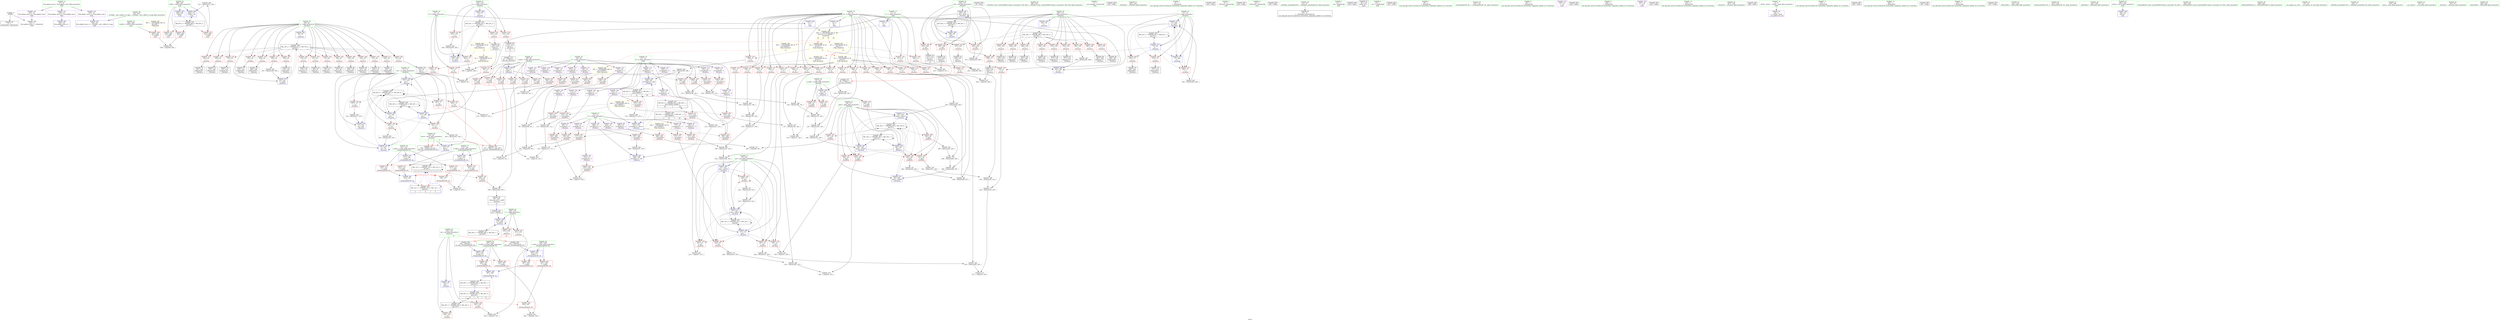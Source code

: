 digraph "SVFG" {
	label="SVFG";

	Node0x558bc47c5f70 [shape=record,color=grey,label="{NodeID: 0\nNullPtr}"];
	Node0x558bc47c5f70 -> Node0x558bc47edab0[style=solid];
	Node0x558bc47c5f70 -> Node0x558bc47fae40[style=solid];
	Node0x558bc4800480 [shape=record,color=grey,label="{NodeID: 360\n511 = Binary(510, 294, )\n}"];
	Node0x558bc4800480 -> Node0x558bc47fcef0[style=solid];
	Node0x558bc47fbde0 [shape=record,color=blue,label="{NodeID: 277\n73\<--293\nj\<--inc91\n_Z4calcxx\n}"];
	Node0x558bc47fbde0 -> Node0x558bc47efac0[style=dashed];
	Node0x558bc47fbde0 -> Node0x558bc47efb90[style=dashed];
	Node0x558bc47fbde0 -> Node0x558bc47efc60[style=dashed];
	Node0x558bc47fbde0 -> Node0x558bc47efd30[style=dashed];
	Node0x558bc47fbde0 -> Node0x558bc47fbc40[style=dashed];
	Node0x558bc47fbde0 -> Node0x558bc47fbde0[style=dashed];
	Node0x558bc47fbde0 -> Node0x558bc4823130[style=dashed];
	Node0x558bc47efac0 [shape=record,color=red,label="{NodeID: 194\n258\<--73\n\<--j\n_Z4calcxx\n}"];
	Node0x558bc47efac0 -> Node0x558bc47ee9b0[style=solid];
	Node0x558bc47ec4a0 [shape=record,color=purple,label="{NodeID: 111\n89\<--19\narrayidx\<--T\n_Z4calcxx\n}"];
	Node0x558bc47ec4a0 -> Node0x558bc47efe00[style=solid];
	Node0x558bc47eaf20 [shape=record,color=green,label="{NodeID: 28\n61\<--62\np.addr\<--p.addr_field_insensitive\n_Z4calcxx\n}"];
	Node0x558bc47eaf20 -> Node0x558bc47f3c10[style=solid];
	Node0x558bc47eaf20 -> Node0x558bc47f3ce0[style=solid];
	Node0x558bc47eaf20 -> Node0x558bc47f3db0[style=solid];
	Node0x558bc47eaf20 -> Node0x558bc47fb010[style=solid];
	Node0x558bc4367fd0 [shape=record,color=black,label="{NodeID: 554\n39 = PHI()\n}"];
	Node0x558bc47f5e70 [shape=record,color=grey,label="{NodeID: 388\n234 = Binary(232, 233, )\n}"];
	Node0x558bc47f5e70 -> Node0x558bc4801e00[style=solid];
	Node0x558bc47f1180 [shape=record,color=red,label="{NodeID: 222\n360\<--330\n\<--i\n_Z5solvev\n}"];
	Node0x558bc47f1180 -> Node0x558bc47eef60[style=solid];
	Node0x558bc47f2ca0 [shape=record,color=red,label="{NodeID: 139\n249\<--8\n\<--N\n_Z4calcxx\n}"];
	Node0x558bc47f2ca0 -> Node0x558bc47f65f0[style=solid];
	Node0x558bc47ed7b0 [shape=record,color=green,label="{NodeID: 56\n500\<--501\n_ZStlsISt11char_traitsIcEERSt13basic_ostreamIcT_ES5_PKc\<--_ZStlsISt11char_traitsIcEERSt13basic_ostreamIcT_ES5_PKc_field_insensitive\n}"];
	Node0x558bc4807890 [shape=record,color=grey,label="{NodeID: 416\n85 = cmp(83, 84, )\n}"];
	Node0x558bc47fa700 [shape=record,color=red,label="{NodeID: 250\n494\<--486\n\<--CASE\nmain\n}"];
	Node0x558bc47fa700 -> Node0x558bc4808490[style=solid];
	Node0x558bc47f4360 [shape=record,color=red,label="{NodeID: 167\n109\<--65\n\<--i\n_Z4calcxx\n}"];
	Node0x558bc47f4360 -> Node0x558bc47ee190[style=solid];
	Node0x558bc47eef60 [shape=record,color=black,label="{NodeID: 84\n361\<--360\nidxprom7\<--\n_Z5solvev\n}"];
	Node0x558bc47c0360 [shape=record,color=green,label="{NodeID: 1\n7\<--1\n__dso_handle\<--dummyObj\nGlob }"];
	Node0x558bc4800600 [shape=record,color=grey,label="{NodeID: 361\n431 = Binary(430, 294, )\n}"];
	Node0x558bc4800600 -> Node0x558bc47fc940[style=solid];
	Node0x558bc47fbeb0 [shape=record,color=blue,label="{NodeID: 278\n65\<--301\ni\<--inc93\n_Z4calcxx\n}"];
	Node0x558bc47fbeb0 -> Node0x558bc4821d30[style=dashed];
	Node0x558bc47efb90 [shape=record,color=red,label="{NodeID: 195\n263\<--73\n\<--j\n_Z4calcxx\n}"];
	Node0x558bc47efb90 -> Node0x558bc47eea80[style=solid];
	Node0x558bc47ec570 [shape=record,color=purple,label="{NodeID: 112\n107\<--19\narrayidx7\<--T\n_Z4calcxx\n}"];
	Node0x558bc47ec570 -> Node0x558bc47f0070[style=solid];
	Node0x558bc47eaff0 [shape=record,color=green,label="{NodeID: 29\n63\<--64\nleave\<--leave_field_insensitive\n_Z4calcxx\n|{|<s2>3|<s3>4|<s4>5}}"];
	Node0x558bc47eaff0 -> Node0x558bc47f3e80[style=solid];
	Node0x558bc47eaff0 -> Node0x558bc47fb0e0[style=solid];
	Node0x558bc47eaff0:s2 -> Node0x558bc48459a0[style=solid,color=red];
	Node0x558bc47eaff0:s3 -> Node0x558bc48459a0[style=solid,color=red];
	Node0x558bc47eaff0:s4 -> Node0x558bc48459a0[style=solid,color=red];
	Node0x558bc4844640 [shape=record,color=black,label="{NodeID: 555\n340 = PHI()\n}"];
	Node0x558bc47f5ff0 [shape=record,color=grey,label="{NodeID: 389\n230 = Binary(228, 229, )\n}"];
	Node0x558bc47f5ff0 -> Node0x558bc4807410[style=solid];
	Node0x558bc47f1250 [shape=record,color=red,label="{NodeID: 223\n364\<--330\n\<--i\n_Z5solvev\n}"];
	Node0x558bc47f1250 -> Node0x558bc47ef030[style=solid];
	Node0x558bc47f2d70 [shape=record,color=red,label="{NodeID: 140\n285\<--8\n\<--N\n_Z4calcxx\n}"];
	Node0x558bc47f2d70 -> Node0x558bc4802100[style=solid];
	Node0x558bc47ed8b0 [shape=record,color=green,label="{NodeID: 57\n504\<--505\n_ZNSolsEi\<--_ZNSolsEi_field_insensitive\n}"];
	Node0x558bc4827c00 [shape=record,color=yellow,style=double,label="{NodeID: 500\n64V_1 = ENCHI(MR_64V_0)\npts\{10 12 14 200000 \}\nFun[main]|{<s0>20|<s1>20|<s2>20|<s3>20}}"];
	Node0x558bc4827c00:s0 -> Node0x558bc481a9e0[style=dashed,color=red];
	Node0x558bc4827c00:s1 -> Node0x558bc481aaf0[style=dashed,color=red];
	Node0x558bc4827c00:s2 -> Node0x558bc481abd0[style=dashed,color=red];
	Node0x558bc4827c00:s3 -> Node0x558bc4827740[style=dashed,color=red];
	Node0x558bc4807a10 [shape=record,color=grey,label="{NodeID: 417\n268 = cmp(266, 267, )\n}"];
	Node0x558bc47fa7d0 [shape=record,color=red,label="{NodeID: 251\n502\<--486\n\<--CASE\nmain\n}"];
	Node0x558bc47f4430 [shape=record,color=red,label="{NodeID: 168\n114\<--65\n\<--i\n_Z4calcxx\n}"];
	Node0x558bc47f4430 -> Node0x558bc47ee260[style=solid];
	Node0x558bc47ef030 [shape=record,color=black,label="{NodeID: 85\n365\<--364\nidxprom10\<--\n_Z5solvev\n}"];
	Node0x558bc47e92b0 [shape=record,color=green,label="{NodeID: 2\n9\<--1\n\<--dummyObj\nCan only get source location for instruction, argument, global var or function.}"];
	Node0x558bc4800780 [shape=record,color=grey,label="{NodeID: 362\n436 = Binary(435, 294, )\n}"];
	Node0x558bc4800780 -> Node0x558bc47fca10[style=solid];
	Node0x558bc47fbf80 [shape=record,color=blue,label="{NodeID: 279\n311\<--309\na.addr\<--a\n_Z5chminIxEvRT_S0_\n}"];
	Node0x558bc47fbf80 -> Node0x558bc47f0b00[style=dashed];
	Node0x558bc47fbf80 -> Node0x558bc47f0bd0[style=dashed];
	Node0x558bc47efc60 [shape=record,color=red,label="{NodeID: 196\n270\<--73\n\<--j\n_Z4calcxx\n}"];
	Node0x558bc47efc60 -> Node0x558bc47eeb50[style=solid];
	Node0x558bc47ec640 [shape=record,color=purple,label="{NodeID: 113\n139\<--19\narrayidx23\<--T\n_Z4calcxx\n}"];
	Node0x558bc47ec640 -> Node0x558bc47f03b0[style=solid];
	Node0x558bc47eb0c0 [shape=record,color=green,label="{NodeID: 30\n65\<--66\ni\<--i_field_insensitive\n_Z4calcxx\n}"];
	Node0x558bc47eb0c0 -> Node0x558bc47f3f50[style=solid];
	Node0x558bc47eb0c0 -> Node0x558bc47f4020[style=solid];
	Node0x558bc47eb0c0 -> Node0x558bc47f40f0[style=solid];
	Node0x558bc47eb0c0 -> Node0x558bc47f41c0[style=solid];
	Node0x558bc47eb0c0 -> Node0x558bc47f4290[style=solid];
	Node0x558bc47eb0c0 -> Node0x558bc47f4360[style=solid];
	Node0x558bc47eb0c0 -> Node0x558bc47f4430[style=solid];
	Node0x558bc47eb0c0 -> Node0x558bc47f4500[style=solid];
	Node0x558bc47eb0c0 -> Node0x558bc47f45d0[style=solid];
	Node0x558bc47eb0c0 -> Node0x558bc47f46a0[style=solid];
	Node0x558bc47eb0c0 -> Node0x558bc47f4770[style=solid];
	Node0x558bc47eb0c0 -> Node0x558bc47f4840[style=solid];
	Node0x558bc47eb0c0 -> Node0x558bc47f4910[style=solid];
	Node0x558bc47eb0c0 -> Node0x558bc47f49e0[style=solid];
	Node0x558bc47eb0c0 -> Node0x558bc47f4ab0[style=solid];
	Node0x558bc47eb0c0 -> Node0x558bc47f4b80[style=solid];
	Node0x558bc47eb0c0 -> Node0x558bc47fb1b0[style=solid];
	Node0x558bc47eb0c0 -> Node0x558bc47fbeb0[style=solid];
	Node0x558bc48447a0 [shape=record,color=black,label="{NodeID: 556\n343 = PHI()\n}"];
	Node0x558bc47f6170 [shape=record,color=grey,label="{NodeID: 390\n228 = Binary(227, 203, )\n}"];
	Node0x558bc47f6170 -> Node0x558bc47f5ff0[style=solid];
	Node0x558bc47f1320 [shape=record,color=red,label="{NodeID: 224\n370\<--330\n\<--i\n_Z5solvev\n}"];
	Node0x558bc47f1320 -> Node0x558bc47ef100[style=solid];
	Node0x558bc47f2e40 [shape=record,color=red,label="{NodeID: 141\n287\<--8\n\<--N\n_Z4calcxx\n}"];
	Node0x558bc47f2e40 -> Node0x558bc47f5870[style=solid];
	Node0x558bc47ed9b0 [shape=record,color=green,label="{NodeID: 58\n29\<--524\n_GLOBAL__sub_I_JAPLJ_0_0.cpp\<--_GLOBAL__sub_I_JAPLJ_0_0.cpp_field_insensitive\n}"];
	Node0x558bc47ed9b0 -> Node0x558bc47fad40[style=solid];
	Node0x558bc4807b90 [shape=record,color=grey,label="{NodeID: 418\n350 = cmp(348, 349, )\n}"];
	Node0x558bc47fa8a0 [shape=record,color=red,label="{NodeID: 252\n510\<--486\n\<--CASE\nmain\n}"];
	Node0x558bc47fa8a0 -> Node0x558bc4800480[style=solid];
	Node0x558bc47f4500 [shape=record,color=red,label="{NodeID: 169\n122\<--65\n\<--i\n_Z4calcxx\n}"];
	Node0x558bc47f4500 -> Node0x558bc47ee330[style=solid];
	Node0x558bc47ef100 [shape=record,color=black,label="{NodeID: 86\n371\<--370\nidxprom12\<--\n_Z5solvev\n}"];
	Node0x558bc47e9340 [shape=record,color=green,label="{NodeID: 3\n21\<--1\n_ZSt3cin\<--dummyObj\nGlob }"];
	Node0x558bc4800900 [shape=record,color=grey,label="{NodeID: 363\n391 = Binary(390, 386, )\n}"];
	Node0x558bc4800900 -> Node0x558bc47fc460[style=solid];
	Node0x558bc47fc050 [shape=record,color=blue,label="{NodeID: 280\n313\<--310\nb.addr\<--b\n_Z5chminIxEvRT_S0_\n}"];
	Node0x558bc47fc050 -> Node0x558bc47f0ca0[style=dashed];
	Node0x558bc47fc050 -> Node0x558bc47f0d70[style=dashed];
	Node0x558bc47efd30 [shape=record,color=red,label="{NodeID: 197\n292\<--73\n\<--j\n_Z4calcxx\n}"];
	Node0x558bc47efd30 -> Node0x558bc47f7370[style=solid];
	Node0x558bc47ec710 [shape=record,color=purple,label="{NodeID: 114\n151\<--19\narrayidx29\<--T\n_Z4calcxx\n}"];
	Node0x558bc47ec710 -> Node0x558bc47f0550[style=solid];
	Node0x558bc47eb190 [shape=record,color=green,label="{NodeID: 31\n67\<--68\npos\<--pos_field_insensitive\n_Z4calcxx\n}"];
	Node0x558bc47eb190 -> Node0x558bc47f4c50[style=solid];
	Node0x558bc47eb190 -> Node0x558bc47f4d20[style=solid];
	Node0x558bc47eb190 -> Node0x558bc47f4df0[style=solid];
	Node0x558bc47eb190 -> Node0x558bc47f4ec0[style=solid];
	Node0x558bc47eb190 -> Node0x558bc47f4f90[style=solid];
	Node0x558bc47eb190 -> Node0x558bc47fb280[style=solid];
	Node0x558bc47eb190 -> Node0x558bc47fb4f0[style=solid];
	Node0x558bc47eb190 -> Node0x558bc47fb830[style=solid];
	Node0x558bc48448a0 [shape=record,color=black,label="{NodeID: 557\n344 = PHI()\n}"];
	Node0x558bc47f62f0 [shape=record,color=grey,label="{NodeID: 391\n202 = Binary(201, 203, )\n|{<s0>4}}"];
	Node0x558bc47f62f0:s0 -> Node0x558bc4845c80[style=solid,color=red];
	Node0x558bc47f13f0 [shape=record,color=red,label="{NodeID: 225\n376\<--330\n\<--i\n_Z5solvev\n}"];
	Node0x558bc47f13f0 -> Node0x558bc47ef1d0[style=solid];
	Node0x558bc47f2f10 [shape=record,color=red,label="{NodeID: 142\n386\<--8\n\<--N\n_Z5solvev\n}"];
	Node0x558bc47f2f10 -> Node0x558bc4800900[style=solid];
	Node0x558bc47edab0 [shape=record,color=black,label="{NodeID: 59\n2\<--3\ndummyVal\<--dummyVal\n}"];
	Node0x558bc4807d10 [shape=record,color=grey,label="{NodeID: 419\n120 = cmp(118, 119, )\n}"];
	Node0x558bc47fa970 [shape=record,color=blue,label="{NodeID: 253\n8\<--9\nN\<--\nGlob }"];
	Node0x558bc47fa970 -> Node0x558bc4827c00[style=dashed];
	Node0x558bc47f45d0 [shape=record,color=red,label="{NodeID: 170\n137\<--65\n\<--i\n_Z4calcxx\n}"];
	Node0x558bc47f45d0 -> Node0x558bc47ee400[style=solid];
	Node0x558bc47ef1d0 [shape=record,color=black,label="{NodeID: 87\n377\<--376\nidxprom15\<--\n_Z5solvev\n}"];
	Node0x558bc47e93d0 [shape=record,color=green,label="{NodeID: 4\n22\<--1\n_ZSt4cout\<--dummyObj\nGlob }"];
	Node0x558bc4800a80 [shape=record,color=grey,label="{NodeID: 364\n160 = Binary(147, 159, )\n}"];
	Node0x558bc4800a80 -> Node0x558bc4801200[style=solid];
	Node0x558bc47fc120 [shape=record,color=blue,label="{NodeID: 281\n323\<--322\n\<--\n_Z5chminIxEvRT_S0_\n}"];
	Node0x558bc47fc120 -> Node0x558bc481c830[style=dashed];
	Node0x558bc47efe00 [shape=record,color=red,label="{NodeID: 198\n90\<--89\n\<--arrayidx\n_Z4calcxx\n}"];
	Node0x558bc47efe00 -> Node0x558bc4800300[style=solid];
	Node0x558bc47f1940 [shape=record,color=purple,label="{NodeID: 115\n177\<--19\narrayidx39\<--T\n_Z4calcxx\n}"];
	Node0x558bc47f1940 -> Node0x558bc47f06f0[style=solid];
	Node0x558bc47eb260 [shape=record,color=green,label="{NodeID: 32\n69\<--70\nppos\<--ppos_field_insensitive\n_Z4calcxx\n}"];
	Node0x558bc47eb260 -> Node0x558bc47f5060[style=solid];
	Node0x558bc47eb260 -> Node0x558bc47f5130[style=solid];
	Node0x558bc47eb260 -> Node0x558bc47f5200[style=solid];
	Node0x558bc47eb260 -> Node0x558bc47f52d0[style=solid];
	Node0x558bc47eb260 -> Node0x558bc47f53a0[style=solid];
	Node0x558bc47eb260 -> Node0x558bc47f5470[style=solid];
	Node0x558bc47eb260 -> Node0x558bc47fb350[style=solid];
	Node0x558bc47eb260 -> Node0x558bc47fb5c0[style=solid];
	Node0x558bc47eb260 -> Node0x558bc47fb900[style=solid];
	Node0x558bc47eb260 -> Node0x558bc47fbd10[style=solid];
	Node0x558bc4844970 [shape=record,color=black,label="{NodeID: 558\n355 = PHI()\n}"];
	Node0x558bc47f6470 [shape=record,color=grey,label="{NodeID: 392\n213 = Binary(211, 212, )\n}"];
	Node0x558bc47f6470 -> Node0x558bc4807e90[style=solid];
	Node0x558bc47f14c0 [shape=record,color=red,label="{NodeID: 226\n380\<--330\n\<--i\n_Z5solvev\n}"];
	Node0x558bc47f14c0 -> Node0x558bc47ef2a0[style=solid];
	Node0x558bc47f2fe0 [shape=record,color=red,label="{NodeID: 143\n411\<--8\n\<--N\n_Z5solvev\n}"];
	Node0x558bc47f2fe0 -> Node0x558bc4806990[style=solid];
	Node0x558bc47edbb0 [shape=record,color=black,label="{NodeID: 60\n40\<--41\n\<--_ZNSt8ios_base4InitD1Ev\nCan only get source location for instruction, argument, global var or function.}"];
	Node0x558bc4807e90 [shape=record,color=grey,label="{NodeID: 420\n214 = cmp(207, 213, )\n}"];
	Node0x558bc47faa40 [shape=record,color=blue,label="{NodeID: 254\n11\<--9\nX\<--\nGlob }"];
	Node0x558bc47faa40 -> Node0x558bc4827c00[style=dashed];
	Node0x558bc47f46a0 [shape=record,color=red,label="{NodeID: 171\n144\<--65\n\<--i\n_Z4calcxx\n}"];
	Node0x558bc47f46a0 -> Node0x558bc47ee4d0[style=solid];
	Node0x558bc47ef2a0 [shape=record,color=black,label="{NodeID: 88\n381\<--380\nidxprom17\<--\n_Z5solvev\n}"];
	Node0x558bc47e9460 [shape=record,color=green,label="{NodeID: 5\n23\<--1\n.str\<--dummyObj\nGlob }"];
	Node0x558bc4800c00 [shape=record,color=grey,label="{NodeID: 365\n153 = Binary(148, 152, )\n}"];
	Node0x558bc4800c00 -> Node0x558bc4801080[style=solid];
	Node0x558bc47fc1f0 [shape=record,color=blue,label="{NodeID: 282\n330\<--80\ni\<--\n_Z5solvev\n}"];
	Node0x558bc47fc1f0 -> Node0x558bc481fa30[style=dashed];
	Node0x558bc47efed0 [shape=record,color=red,label="{NodeID: 199\n94\<--93\n\<--arrayidx2\n_Z4calcxx\n}"];
	Node0x558bc47efed0 -> Node0x558bc4800300[style=solid];
	Node0x558bc47f19d0 [shape=record,color=purple,label="{NodeID: 116\n193\<--19\narrayidx46\<--T\n_Z4calcxx\n}"];
	Node0x558bc47f19d0 -> Node0x558bc47f07c0[style=solid];
	Node0x558bc47eb330 [shape=record,color=green,label="{NodeID: 33\n71\<--72\ncur\<--cur_field_insensitive\n_Z4calcxx\n}"];
	Node0x558bc47eb330 -> Node0x558bc47f5540[style=solid];
	Node0x558bc47eb330 -> Node0x558bc47f5610[style=solid];
	Node0x558bc47eb330 -> Node0x558bc47f56e0[style=solid];
	Node0x558bc47eb330 -> Node0x558bc47ef920[style=solid];
	Node0x558bc47eb330 -> Node0x558bc47ef9f0[style=solid];
	Node0x558bc47eb330 -> Node0x558bc47fb420[style=solid];
	Node0x558bc47eb330 -> Node0x558bc47fb690[style=solid];
	Node0x558bc47eb330 -> Node0x558bc47fb760[style=solid];
	Node0x558bc47eb330 -> Node0x558bc47fb9d0[style=solid];
	Node0x558bc47eb330 -> Node0x558bc47fbb70[style=solid];
	Node0x558bc4844b50 [shape=record,color=black,label="{NodeID: 559\n359 = PHI()\n}"];
	Node0x558bc47f65f0 [shape=record,color=grey,label="{NodeID: 393\n250 = Binary(248, 249, )\n}"];
	Node0x558bc47f65f0 -> Node0x558bc47fb900[style=solid];
	Node0x558bc47f1590 [shape=record,color=red,label="{NodeID: 227\n387\<--330\n\<--i\n_Z5solvev\n}"];
	Node0x558bc47f1590 -> Node0x558bc47ef370[style=solid];
	Node0x558bc47f30b0 [shape=record,color=red,label="{NodeID: 144\n77\<--11\n\<--X\n_Z4calcxx\n}"];
	Node0x558bc47f30b0 -> Node0x558bc47fb0e0[style=solid];
	Node0x558bc47edcb0 [shape=record,color=black,label="{NodeID: 61\n481\<--80\nmain_ret\<--\nmain\n}"];
	Node0x558bc4808010 [shape=record,color=grey,label="{NodeID: 421\n199 = cmp(197, 198, )\n}"];
	Node0x558bc47fab40 [shape=record,color=blue,label="{NodeID: 255\n13\<--9\nC\<--\nGlob }"];
	Node0x558bc47fab40 -> Node0x558bc4827c00[style=dashed];
	Node0x558bc47f4770 [shape=record,color=red,label="{NodeID: 172\n149\<--65\n\<--i\n_Z4calcxx\n}"];
	Node0x558bc47f4770 -> Node0x558bc47ee5a0[style=solid];
	Node0x558bc47ef370 [shape=record,color=black,label="{NodeID: 89\n388\<--387\nidxprom20\<--\n_Z5solvev\n}"];
	Node0x558bc47e9ca0 [shape=record,color=green,label="{NodeID: 6\n25\<--1\n.str.1\<--dummyObj\nGlob }"];
	Node0x558bc481fa30 [shape=record,color=black,label="{NodeID: 449\nMR_38V_3 = PHI(MR_38V_4, MR_38V_2, )\npts\{331 \}\n}"];
	Node0x558bc481fa30 -> Node0x558bc47f0f10[style=dashed];
	Node0x558bc481fa30 -> Node0x558bc47f0fe0[style=dashed];
	Node0x558bc481fa30 -> Node0x558bc47f10b0[style=dashed];
	Node0x558bc481fa30 -> Node0x558bc47f1180[style=dashed];
	Node0x558bc481fa30 -> Node0x558bc47f1250[style=dashed];
	Node0x558bc481fa30 -> Node0x558bc47f1320[style=dashed];
	Node0x558bc481fa30 -> Node0x558bc47f13f0[style=dashed];
	Node0x558bc481fa30 -> Node0x558bc47f14c0[style=dashed];
	Node0x558bc481fa30 -> Node0x558bc47f1590[style=dashed];
	Node0x558bc481fa30 -> Node0x558bc47f1660[style=dashed];
	Node0x558bc481fa30 -> Node0x558bc47fc530[style=dashed];
	Node0x558bc4800d80 [shape=record,color=grey,label="{NodeID: 366\n157 = Binary(155, 156, )\n}"];
	Node0x558bc4800d80 -> Node0x558bc4801800[style=solid];
	Node0x558bc47fc2c0 [shape=record,color=blue,label="{NodeID: 283\n366\<--368\narrayidx11\<--dec\n_Z5solvev\n}"];
	Node0x558bc47fc2c0 -> Node0x558bc47f9fb0[style=dashed];
	Node0x558bc47fc2c0 -> Node0x558bc481ff30[style=dashed];
	Node0x558bc47effa0 [shape=record,color=red,label="{NodeID: 200\n99\<--98\n\<--arrayidx4\n_Z4calcxx\n}"];
	Node0x558bc47effa0 -> Node0x558bc47f74f0[style=solid];
	Node0x558bc47f1a60 [shape=record,color=purple,label="{NodeID: 117\n272\<--19\narrayidx84\<--T\n_Z4calcxx\n}"];
	Node0x558bc47f1a60 -> Node0x558bc47f0a30[style=solid];
	Node0x558bc47eb400 [shape=record,color=green,label="{NodeID: 34\n73\<--74\nj\<--j_field_insensitive\n_Z4calcxx\n}"];
	Node0x558bc47eb400 -> Node0x558bc47efac0[style=solid];
	Node0x558bc47eb400 -> Node0x558bc47efb90[style=solid];
	Node0x558bc47eb400 -> Node0x558bc47efc60[style=solid];
	Node0x558bc47eb400 -> Node0x558bc47efd30[style=solid];
	Node0x558bc47eb400 -> Node0x558bc47fbaa0[style=solid];
	Node0x558bc47eb400 -> Node0x558bc47fbc40[style=solid];
	Node0x558bc47eb400 -> Node0x558bc47fbde0[style=solid];
	Node0x558bc4844c50 [shape=record,color=black,label="{NodeID: 560\n363 = PHI()\n}"];
	Node0x558bc47f6770 [shape=record,color=grey,label="{NodeID: 394\n253 = Binary(252, 203, )\n}"];
	Node0x558bc47f6770 -> Node0x558bc47fb9d0[style=solid];
	Node0x558bc47f1660 [shape=record,color=red,label="{NodeID: 228\n395\<--330\n\<--i\n_Z5solvev\n}"];
	Node0x558bc47f1660 -> Node0x558bc4800f00[style=solid];
	Node0x558bc47f3180 [shape=record,color=red,label="{NodeID: 145\n216\<--11\n\<--X\n_Z4calcxx\n}"];
	Node0x558bc47f3180 -> Node0x558bc47fb760[style=solid];
	Node0x558bc47edd80 [shape=record,color=black,label="{NodeID: 62\n83\<--82\nconv\<--\n_Z4calcxx\n}"];
	Node0x558bc47edd80 -> Node0x558bc4807890[style=solid];
	Node0x558bc4808190 [shape=record,color=grey,label="{NodeID: 422\n102 = cmp(100, 101, )\n}"];
	Node0x558bc47fac40 [shape=record,color=blue,label="{NodeID: 256\n528\<--28\nllvm.global_ctors_0\<--\nGlob }"];
	Node0x558bc47f4840 [shape=record,color=red,label="{NodeID: 173\n169\<--65\n\<--i\n_Z4calcxx\n}"];
	Node0x558bc47f4840 -> Node0x558bc47ee670[style=solid];
	Node0x558bc47ef440 [shape=record,color=black,label="{NodeID: 90\n403\<--402\nconv23\<--\n_Z5solvev\n}"];
	Node0x558bc47ef440 -> Node0x558bc4806c90[style=solid];
	Node0x558bc47e9d30 [shape=record,color=green,label="{NodeID: 7\n28\<--1\n\<--dummyObj\nCan only get source location for instruction, argument, global var or function.}"];
	Node0x558bc481ff30 [shape=record,color=black,label="{NodeID: 450\nMR_24V_2 = PHI(MR_24V_3, MR_24V_1, )\npts\{160000 \}\n|{|<s2>12|<s3>20}}"];
	Node0x558bc481ff30 -> Node0x558bc47f9e10[style=dashed];
	Node0x558bc481ff30 -> Node0x558bc47fc2c0[style=dashed];
	Node0x558bc481ff30:s2 -> Node0x558bc48260e0[style=dashed,color=red];
	Node0x558bc481ff30:s3 -> Node0x558bc4819c00[style=dashed,color=blue];
	Node0x558bc4800f00 [shape=record,color=grey,label="{NodeID: 367\n396 = Binary(395, 294, )\n}"];
	Node0x558bc4800f00 -> Node0x558bc47fc530[style=solid];
	Node0x558bc47fc390 [shape=record,color=blue,label="{NodeID: 284\n372\<--374\narrayidx13\<--dec14\n_Z5solvev\n}"];
	Node0x558bc47fc390 -> Node0x558bc47fa080[style=dashed];
	Node0x558bc47fc390 -> Node0x558bc47fa150[style=dashed];
	Node0x558bc47fc390 -> Node0x558bc47fc460[style=dashed];
	Node0x558bc47fc390 -> Node0x558bc4820430[style=dashed];
	Node0x558bc47f0070 [shape=record,color=red,label="{NodeID: 201\n108\<--107\n\<--arrayidx7\n_Z4calcxx\n}"];
	Node0x558bc47f0070 -> Node0x558bc47f59f0[style=solid];
	Node0x558bc47f1b30 [shape=record,color=purple,label="{NodeID: 118\n362\<--19\narrayidx8\<--T\n_Z5solvev\n}"];
	Node0x558bc47eb4d0 [shape=record,color=green,label="{NodeID: 35\n133\<--134\n_Z5chminIxEvRT_S0_\<--_Z5chminIxEvRT_S0__field_insensitive\n}"];
	Node0x558bc4844d20 [shape=record,color=black,label="{NodeID: 561\n418 = PHI(56, )\n}"];
	Node0x558bc4844d20 -> Node0x558bc47fc870[style=solid];
	Node0x558bc47f68f0 [shape=record,color=grey,label="{NodeID: 395\n182 = Binary(180, 181, )\n}"];
	Node0x558bc47f68f0 -> Node0x558bc47f6d70[style=solid];
	Node0x558bc47f1730 [shape=record,color=red,label="{NodeID: 229\n420\<--332\n\<--res\n_Z5solvev\n}"];
	Node0x558bc47f1730 -> Node0x558bc4806810[style=solid];
	Node0x558bc47f3250 [shape=record,color=red,label="{NodeID: 146\n404\<--11\n\<--X\n_Z5solvev\n}"];
	Node0x558bc47f3250 -> Node0x558bc4806c90[style=solid];
	Node0x558bc47ede50 [shape=record,color=black,label="{NodeID: 63\n88\<--87\nidxprom\<--\n_Z4calcxx\n}"];
	Node0x558bc4808310 [shape=record,color=grey,label="{NodeID: 423\n464 = cmp(462, 463, )\n}"];
	Node0x558bc47fad40 [shape=record,color=blue,label="{NodeID: 257\n529\<--29\nllvm.global_ctors_1\<--_GLOBAL__sub_I_JAPLJ_0_0.cpp\nGlob }"];
	Node0x558bc47f4910 [shape=record,color=red,label="{NodeID: 174\n175\<--65\n\<--i\n_Z4calcxx\n}"];
	Node0x558bc47f4910 -> Node0x558bc47ee740[style=solid];
	Node0x558bc47ef510 [shape=record,color=black,label="{NodeID: 91\n410\<--409\nconv28\<--\n_Z5solvev\n}"];
	Node0x558bc47ef510 -> Node0x558bc4806990[style=solid];
	Node0x558bc47e9dc0 [shape=record,color=green,label="{NodeID: 8\n80\<--1\n\<--dummyObj\nCan only get source location for instruction, argument, global var or function.}"];
	Node0x558bc4820430 [shape=record,color=black,label="{NodeID: 451\nMR_26V_2 = PHI(MR_26V_5, MR_26V_1, )\npts\{180000 \}\n|{|<s2>12|<s3>20}}"];
	Node0x558bc4820430 -> Node0x558bc47f9ee0[style=dashed];
	Node0x558bc4820430 -> Node0x558bc47fc390[style=dashed];
	Node0x558bc4820430:s2 -> Node0x558bc48261c0[style=dashed,color=red];
	Node0x558bc4820430:s3 -> Node0x558bc4819c00[style=dashed,color=blue];
	Node0x558bc4801080 [shape=record,color=grey,label="{NodeID: 368\n155 = Binary(153, 154, )\n}"];
	Node0x558bc4801080 -> Node0x558bc4800d80[style=solid];
	Node0x558bc47fc460 [shape=record,color=blue,label="{NodeID: 285\n389\<--391\narrayidx21\<--add\n_Z5solvev\n}"];
	Node0x558bc47fc460 -> Node0x558bc4820430[style=dashed];
	Node0x558bc47f0140 [shape=record,color=red,label="{NodeID: 202\n112\<--111\n\<--arrayidx9\n_Z4calcxx\n}"];
	Node0x558bc47f0140 -> Node0x558bc47f59f0[style=solid];
	Node0x558bc47f1c00 [shape=record,color=purple,label="{NodeID: 119\n498\<--23\n\<--.str\nmain\n}"];
	Node0x558bc47eb5d0 [shape=record,color=green,label="{NodeID: 36\n311\<--312\na.addr\<--a.addr_field_insensitive\n_Z5chminIxEvRT_S0_\n}"];
	Node0x558bc47eb5d0 -> Node0x558bc47f0b00[style=solid];
	Node0x558bc47eb5d0 -> Node0x558bc47f0bd0[style=solid];
	Node0x558bc47eb5d0 -> Node0x558bc47fbf80[style=solid];
	Node0x558bc4844ee0 [shape=record,color=black,label="{NodeID: 562\n440 = PHI()\n}"];
	Node0x558bc48260e0 [shape=record,color=yellow,style=double,label="{NodeID: 479\n24V_1 = ENCHI(MR_24V_0)\npts\{160000 \}\nFun[_Z4calcxx]}"];
	Node0x558bc48260e0 -> Node0x558bc47effa0[style=dashed];
	Node0x558bc48260e0 -> Node0x558bc47f0210[style=dashed];
	Node0x558bc48260e0 -> Node0x558bc47f0480[style=dashed];
	Node0x558bc48260e0 -> Node0x558bc47f0620[style=dashed];
	Node0x558bc48260e0 -> Node0x558bc47f0960[style=dashed];
	Node0x558bc47f6a70 [shape=record,color=grey,label="{NodeID: 396\n180 = Binary(178, 179, )\n}"];
	Node0x558bc47f6a70 -> Node0x558bc47f68f0[style=solid];
	Node0x558bc47f1800 [shape=record,color=red,label="{NodeID: 230\n439\<--332\n\<--res\n_Z5solvev\n}"];
	Node0x558bc47f3320 [shape=record,color=red,label="{NodeID: 147\n84\<--13\n\<--C\n_Z4calcxx\n}"];
	Node0x558bc47f3320 -> Node0x558bc4807890[style=solid];
	Node0x558bc47edf20 [shape=record,color=black,label="{NodeID: 64\n92\<--91\nidxprom1\<--\n_Z4calcxx\n}"];
	Node0x558bc4808490 [shape=record,color=grey,label="{NodeID: 424\n496 = cmp(494, 495, )\n}"];
	Node0x558bc47fae40 [shape=record,color=blue, style = dotted,label="{NodeID: 258\n530\<--3\nllvm.global_ctors_2\<--dummyVal\nGlob }"];
	Node0x558bc47f49e0 [shape=record,color=red,label="{NodeID: 175\n191\<--65\n\<--i\n_Z4calcxx\n}"];
	Node0x558bc47f49e0 -> Node0x558bc47ee810[style=solid];
	Node0x558bc47ef5e0 [shape=record,color=black,label="{NodeID: 92\n415\<--414\nconv31\<--\n_Z5solvev\n|{<s0>12}}"];
	Node0x558bc47ef5e0:s0 -> Node0x558bc4845720[style=solid,color=red];
	Node0x558bc47e9e50 [shape=record,color=green,label="{NodeID: 9\n186\<--1\n\<--dummyObj\nCan only get source location for instruction, argument, global var or function.}"];
	Node0x558bc4801200 [shape=record,color=grey,label="{NodeID: 369\n162 = Binary(160, 161, )\n}"];
	Node0x558bc4801200 -> Node0x558bc47fb280[style=solid];
	Node0x558bc47fc530 [shape=record,color=blue,label="{NodeID: 286\n330\<--396\ni\<--inc\n_Z5solvev\n}"];
	Node0x558bc47fc530 -> Node0x558bc481fa30[style=dashed];
	Node0x558bc47f0210 [shape=record,color=red,label="{NodeID: 203\n117\<--116\n\<--arrayidx12\n_Z4calcxx\n}"];
	Node0x558bc47f0210 -> Node0x558bc4801c80[style=solid];
	Node0x558bc47f1cd0 [shape=record,color=purple,label="{NodeID: 120\n506\<--25\n\<--.str.1\nmain\n}"];
	Node0x558bc47eb6a0 [shape=record,color=green,label="{NodeID: 37\n313\<--314\nb.addr\<--b.addr_field_insensitive\n_Z5chminIxEvRT_S0_\n}"];
	Node0x558bc47eb6a0 -> Node0x558bc47f0ca0[style=solid];
	Node0x558bc47eb6a0 -> Node0x558bc47f0d70[style=solid];
	Node0x558bc47eb6a0 -> Node0x558bc47fc050[style=solid];
	Node0x558bc4844fb0 [shape=record,color=black,label="{NodeID: 563\n443 = PHI()\n}"];
	Node0x558bc48261c0 [shape=record,color=yellow,style=double,label="{NodeID: 480\n26V_1 = ENCHI(MR_26V_0)\npts\{180000 \}\nFun[_Z4calcxx]}"];
	Node0x558bc48261c0 -> Node0x558bc47efed0[style=dashed];
	Node0x558bc48261c0 -> Node0x558bc47f0140[style=dashed];
	Node0x558bc48261c0 -> Node0x558bc47f02e0[style=dashed];
	Node0x558bc48261c0 -> Node0x558bc47f0890[style=dashed];
	Node0x558bc47f6bf0 [shape=record,color=grey,label="{NodeID: 397\n306 = Binary(304, 305, )\n}"];
	Node0x558bc47f6bf0 -> Node0x558bc47eec20[style=solid];
	Node0x558bc47f97d0 [shape=record,color=red,label="{NodeID: 231\n402\<--334\n\<--x\n_Z5solvev\n}"];
	Node0x558bc47f97d0 -> Node0x558bc47ef440[style=solid];
	Node0x558bc47f33f0 [shape=record,color=red,label="{NodeID: 148\n260\<--13\n\<--C\n_Z4calcxx\n}"];
	Node0x558bc47f33f0 -> Node0x558bc4807710[style=solid];
	Node0x558bc47edff0 [shape=record,color=black,label="{NodeID: 65\n97\<--96\nidxprom3\<--\n_Z4calcxx\n}"];
	Node0x558bc4817e00 [shape=record,color=black,label="{NodeID: 425\nMR_18V_7 = PHI(MR_18V_9, MR_18V_6, )\npts\{70 \}\n}"];
	Node0x558bc4817e00 -> Node0x558bc47f53a0[style=dashed];
	Node0x558bc4817e00 -> Node0x558bc47f5470[style=dashed];
	Node0x558bc4817e00 -> Node0x558bc47fbd10[style=dashed];
	Node0x558bc4817e00 -> Node0x558bc4817e00[style=dashed];
	Node0x558bc4817e00 -> Node0x558bc4822730[style=dashed];
	Node0x558bc47faf40 [shape=record,color=blue,label="{NodeID: 259\n59\<--57\nt.addr\<--t\n_Z4calcxx\n}"];
	Node0x558bc47faf40 -> Node0x558bc47f3590[style=dashed];
	Node0x558bc47faf40 -> Node0x558bc47f3660[style=dashed];
	Node0x558bc47faf40 -> Node0x558bc47f3730[style=dashed];
	Node0x558bc47faf40 -> Node0x558bc47f3800[style=dashed];
	Node0x558bc47faf40 -> Node0x558bc47f38d0[style=dashed];
	Node0x558bc47faf40 -> Node0x558bc47f39a0[style=dashed];
	Node0x558bc47faf40 -> Node0x558bc47f3a70[style=dashed];
	Node0x558bc47faf40 -> Node0x558bc47f3b40[style=dashed];
	Node0x558bc47f4ab0 [shape=record,color=red,label="{NodeID: 176\n208\<--65\n\<--i\n_Z4calcxx\n}"];
	Node0x558bc47f4ab0 -> Node0x558bc47ee8e0[style=solid];
	Node0x558bc47ef6b0 [shape=record,color=black,label="{NodeID: 93\n417\<--416\nconv32\<--\n_Z5solvev\n|{<s0>12}}"];
	Node0x558bc47ef6b0:s0 -> Node0x558bc4845860[style=solid,color=red];
	Node0x558bc47e9ee0 [shape=record,color=green,label="{NodeID: 10\n203\<--1\n\<--dummyObj\nCan only get source location for instruction, argument, global var or function.}"];
	Node0x558bc4801380 [shape=record,color=grey,label="{NodeID: 370\n127 = Binary(125, 126, )\n}"];
	Node0x558bc4801380 -> Node0x558bc4806e10[style=solid];
	Node0x558bc47fc600 [shape=record,color=blue,label="{NodeID: 287\n332\<--9\nres\<--\n_Z5solvev\n}"];
	Node0x558bc47fc600 -> Node0x558bc481af30[style=dashed];
	Node0x558bc47f02e0 [shape=record,color=red,label="{NodeID: 204\n125\<--124\n\<--arrayidx17\n_Z4calcxx\n}"];
	Node0x558bc47f02e0 -> Node0x558bc4801380[style=solid];
	Node0x558bc47f1da0 [shape=record,color=purple,label="{NodeID: 121\n528\<--27\nllvm.global_ctors_0\<--llvm.global_ctors\nGlob }"];
	Node0x558bc47f1da0 -> Node0x558bc47fac40[style=solid];
	Node0x558bc47eb770 [shape=record,color=green,label="{NodeID: 38\n327\<--328\n_Z5solvev\<--_Z5solvev_field_insensitive\n}"];
	Node0x558bc4845080 [shape=record,color=black,label="{NodeID: 564\n489 = PHI()\n}"];
	Node0x558bc481a630 [shape=record,color=yellow,style=double,label="{NodeID: 481\n28V_1 = ENCHI(MR_28V_0)\npts\{200000 \}\nFun[_Z4calcxx]}"];
	Node0x558bc481a630 -> Node0x558bc47efe00[style=dashed];
	Node0x558bc481a630 -> Node0x558bc47f0070[style=dashed];
	Node0x558bc481a630 -> Node0x558bc47f03b0[style=dashed];
	Node0x558bc481a630 -> Node0x558bc47f0550[style=dashed];
	Node0x558bc481a630 -> Node0x558bc47f06f0[style=dashed];
	Node0x558bc481a630 -> Node0x558bc47f07c0[style=dashed];
	Node0x558bc481a630 -> Node0x558bc47f0a30[style=dashed];
	Node0x558bc47f6d70 [shape=record,color=grey,label="{NodeID: 398\n183 = Binary(174, 182, )\n}"];
	Node0x558bc47f6d70 -> Node0x558bc47f6ef0[style=solid];
	Node0x558bc47f9860 [shape=record,color=red,label="{NodeID: 232\n414\<--334\n\<--x\n_Z5solvev\n}"];
	Node0x558bc47f9860 -> Node0x558bc47ef5e0[style=solid];
	Node0x558bc47f34c0 [shape=record,color=red,label="{NodeID: 149\n349\<--13\n\<--C\n_Z5solvev\n}"];
	Node0x558bc47f34c0 -> Node0x558bc4807b90[style=solid];
	Node0x558bc47ee0c0 [shape=record,color=black,label="{NodeID: 66\n106\<--105\nidxprom6\<--\n_Z4calcxx\n}"];
	Node0x558bc4818300 [shape=record,color=black,label="{NodeID: 426\nMR_20V_9 = PHI(MR_20V_11, MR_20V_8, )\npts\{72 \}\n}"];
	Node0x558bc4818300 -> Node0x558bc47f56e0[style=dashed];
	Node0x558bc4818300 -> Node0x558bc47ef920[style=dashed];
	Node0x558bc4818300 -> Node0x558bc47ef9f0[style=dashed];
	Node0x558bc4818300 -> Node0x558bc47fbb70[style=dashed];
	Node0x558bc4818300 -> Node0x558bc4818300[style=dashed];
	Node0x558bc4818300 -> Node0x558bc4822c30[style=dashed];
	Node0x558bc47fb010 [shape=record,color=blue,label="{NodeID: 260\n61\<--58\np.addr\<--p\n_Z4calcxx\n}"];
	Node0x558bc47fb010 -> Node0x558bc47f3c10[style=dashed];
	Node0x558bc47fb010 -> Node0x558bc47f3ce0[style=dashed];
	Node0x558bc47fb010 -> Node0x558bc47f3db0[style=dashed];
	Node0x558bc47f4b80 [shape=record,color=red,label="{NodeID: 177\n300\<--65\n\<--i\n_Z4calcxx\n}"];
	Node0x558bc47f4b80 -> Node0x558bc47f7670[style=solid];
	Node0x558bc47ef780 [shape=record,color=purple,label="{NodeID: 94\n38\<--4\n\<--_ZStL8__ioinit\n__cxx_global_var_init\n}"];
	Node0x558bc47e9f70 [shape=record,color=green,label="{NodeID: 11\n279\<--1\n\<--dummyObj\nCan only get source location for instruction, argument, global var or function.}"];
	Node0x558bc4801500 [shape=record,color=grey,label="{NodeID: 371\n246 = Binary(245, 203, )\n}"];
	Node0x558bc4801500 -> Node0x558bc4802580[style=solid];
	Node0x558bc47fc6d0 [shape=record,color=blue,label="{NodeID: 288\n334\<--80\nx\<--\n_Z5solvev\n}"];
	Node0x558bc47fc6d0 -> Node0x558bc481b430[style=dashed];
	Node0x558bc47f03b0 [shape=record,color=red,label="{NodeID: 205\n140\<--139\n\<--arrayidx23\n_Z4calcxx\n}"];
	Node0x558bc47f03b0 -> Node0x558bc4807590[style=solid];
	Node0x558bc47f1e70 [shape=record,color=purple,label="{NodeID: 122\n529\<--27\nllvm.global_ctors_1\<--llvm.global_ctors\nGlob }"];
	Node0x558bc47f1e70 -> Node0x558bc47fad40[style=solid];
	Node0x558bc47eb870 [shape=record,color=green,label="{NodeID: 39\n330\<--331\ni\<--i_field_insensitive\n_Z5solvev\n}"];
	Node0x558bc47eb870 -> Node0x558bc47f0f10[style=solid];
	Node0x558bc47eb870 -> Node0x558bc47f0fe0[style=solid];
	Node0x558bc47eb870 -> Node0x558bc47f10b0[style=solid];
	Node0x558bc47eb870 -> Node0x558bc47f1180[style=solid];
	Node0x558bc47eb870 -> Node0x558bc47f1250[style=solid];
	Node0x558bc47eb870 -> Node0x558bc47f1320[style=solid];
	Node0x558bc47eb870 -> Node0x558bc47f13f0[style=solid];
	Node0x558bc47eb870 -> Node0x558bc47f14c0[style=solid];
	Node0x558bc47eb870 -> Node0x558bc47f1590[style=solid];
	Node0x558bc47eb870 -> Node0x558bc47f1660[style=solid];
	Node0x558bc47eb870 -> Node0x558bc47fc1f0[style=solid];
	Node0x558bc47eb870 -> Node0x558bc47fc530[style=solid];
	Node0x558bc4845150 [shape=record,color=black,label="{NodeID: 565\n499 = PHI()\n}"];
	Node0x558bc47f6ef0 [shape=record,color=grey,label="{NodeID: 399\n187 = Binary(183, 185, )\n}"];
	Node0x558bc47f6ef0 -> Node0x558bc47f71f0[style=solid];
	Node0x558bc47f9930 [shape=record,color=red,label="{NodeID: 233\n435\<--334\n\<--x\n_Z5solvev\n}"];
	Node0x558bc47f9930 -> Node0x558bc4800780[style=solid];
	Node0x558bc47f3590 [shape=record,color=red,label="{NodeID: 150\n101\<--59\n\<--t.addr\n_Z4calcxx\n}"];
	Node0x558bc47f3590 -> Node0x558bc4808190[style=solid];
	Node0x558bc47ee190 [shape=record,color=black,label="{NodeID: 67\n110\<--109\nidxprom8\<--\n_Z4calcxx\n}"];
	Node0x558bc47fb0e0 [shape=record,color=blue,label="{NodeID: 261\n63\<--77\nleave\<--\n_Z4calcxx\n}"];
	Node0x558bc47fb0e0 -> Node0x558bc4821830[style=dashed];
	Node0x558bc47f4c50 [shape=record,color=red,label="{NodeID: 178\n197\<--67\n\<--pos\n_Z4calcxx\n}"];
	Node0x558bc47f4c50 -> Node0x558bc4808010[style=solid];
	Node0x558bc47ef850 [shape=record,color=purple,label="{NodeID: 95\n98\<--15\narrayidx4\<--S\n_Z4calcxx\n}"];
	Node0x558bc47ef850 -> Node0x558bc47effa0[style=solid];
	Node0x558bc47ea000 [shape=record,color=green,label="{NodeID: 12\n282\<--1\n\<--dummyObj\nCan only get source location for instruction, argument, global var or function.}"];
	Node0x558bc4821830 [shape=record,color=black,label="{NodeID: 455\nMR_12V_3 = PHI(MR_12V_4, MR_12V_2, )\npts\{64 \}\n|{|<s2>3|<s3>3|<s4>3|<s5>4|<s6>4|<s7>4|<s8>5|<s9>5|<s10>5}}"];
	Node0x558bc4821830 -> Node0x558bc47f3e80[style=dashed];
	Node0x558bc4821830 -> Node0x558bc4821830[style=dashed];
	Node0x558bc4821830:s2 -> Node0x558bc47f0e40[style=dashed,color=red];
	Node0x558bc4821830:s3 -> Node0x558bc47fc120[style=dashed,color=red];
	Node0x558bc4821830:s4 -> Node0x558bc481c830[style=dashed,color=red];
	Node0x558bc4821830:s5 -> Node0x558bc47f0e40[style=dashed,color=red];
	Node0x558bc4821830:s6 -> Node0x558bc47fc120[style=dashed,color=red];
	Node0x558bc4821830:s7 -> Node0x558bc481c830[style=dashed,color=red];
	Node0x558bc4821830:s8 -> Node0x558bc47f0e40[style=dashed,color=red];
	Node0x558bc4821830:s9 -> Node0x558bc47fc120[style=dashed,color=red];
	Node0x558bc4821830:s10 -> Node0x558bc481c830[style=dashed,color=red];
	Node0x558bc4801680 [shape=record,color=grey,label="{NodeID: 372\n220 = Binary(219, 203, )\n}"];
	Node0x558bc4801680 -> Node0x558bc47f5b70[style=solid];
	Node0x558bc47fc7a0 [shape=record,color=blue,label="{NodeID: 289\n336\<--80\ni26\<--\n_Z5solvev\n}"];
	Node0x558bc47fc7a0 -> Node0x558bc47f9a00[style=dashed];
	Node0x558bc47fc7a0 -> Node0x558bc47f9ad0[style=dashed];
	Node0x558bc47fc7a0 -> Node0x558bc47f9ba0[style=dashed];
	Node0x558bc47fc7a0 -> Node0x558bc47fc940[style=dashed];
	Node0x558bc47fc7a0 -> Node0x558bc481b930[style=dashed];
	Node0x558bc47f0480 [shape=record,color=red,label="{NodeID: 206\n147\<--146\n\<--arrayidx27\n_Z4calcxx\n}"];
	Node0x558bc47f0480 -> Node0x558bc4800a80[style=solid];
	Node0x558bc47f1f70 [shape=record,color=purple,label="{NodeID: 123\n530\<--27\nllvm.global_ctors_2\<--llvm.global_ctors\nGlob }"];
	Node0x558bc47f1f70 -> Node0x558bc47fae40[style=solid];
	Node0x558bc47eb940 [shape=record,color=green,label="{NodeID: 40\n332\<--333\nres\<--res_field_insensitive\n_Z5solvev\n|{|<s3>13}}"];
	Node0x558bc47eb940 -> Node0x558bc47f1730[style=solid];
	Node0x558bc47eb940 -> Node0x558bc47f1800[style=solid];
	Node0x558bc47eb940 -> Node0x558bc47fc600[style=solid];
	Node0x558bc47eb940:s3 -> Node0x558bc4845420[style=solid,color=red];
	Node0x558bc4845250 [shape=record,color=black,label="{NodeID: 566\n503 = PHI()\n}"];
	Node0x558bc47f7070 [shape=record,color=grey,label="{NodeID: 400\n185 = Binary(186, 184, )\n}"];
	Node0x558bc47f7070 -> Node0x558bc47f6ef0[style=solid];
	Node0x558bc47f9a00 [shape=record,color=red,label="{NodeID: 234\n409\<--336\n\<--i26\n_Z5solvev\n}"];
	Node0x558bc47f9a00 -> Node0x558bc47ef510[style=solid];
	Node0x558bc47f3660 [shape=record,color=red,label="{NodeID: 151\n119\<--59\n\<--t.addr\n_Z4calcxx\n}"];
	Node0x558bc47f3660 -> Node0x558bc4807d10[style=solid];
	Node0x558bc47ee260 [shape=record,color=black,label="{NodeID: 68\n115\<--114\nidxprom11\<--\n_Z4calcxx\n}"];
	Node0x558bc4818d00 [shape=record,color=black,label="{NodeID: 428\nMR_40V_4 = PHI(MR_40V_5, MR_40V_3, )\npts\{333 \}\n|{|<s2>13|<s3>13|<s4>13}}"];
	Node0x558bc4818d00 -> Node0x558bc47f1730[style=dashed];
	Node0x558bc4818d00 -> Node0x558bc481af30[style=dashed];
	Node0x558bc4818d00:s2 -> Node0x558bc47fa560[style=dashed,color=red];
	Node0x558bc4818d00:s3 -> Node0x558bc47fcc80[style=dashed,color=red];
	Node0x558bc4818d00:s4 -> Node0x558bc481cd30[style=dashed,color=red];
	Node0x558bc47fb1b0 [shape=record,color=blue,label="{NodeID: 262\n65\<--80\ni\<--\n_Z4calcxx\n}"];
	Node0x558bc47fb1b0 -> Node0x558bc4821d30[style=dashed];
	Node0x558bc47f4d20 [shape=record,color=red,label="{NodeID: 179\n207\<--67\n\<--pos\n_Z4calcxx\n}"];
	Node0x558bc47f4d20 -> Node0x558bc4807e90[style=solid];
	Node0x558bc47ec890 [shape=record,color=purple,label="{NodeID: 96\n116\<--15\narrayidx12\<--S\n_Z4calcxx\n}"];
	Node0x558bc47ec890 -> Node0x558bc47f0210[style=solid];
	Node0x558bc47ea090 [shape=record,color=green,label="{NodeID: 13\n294\<--1\n\<--dummyObj\nCan only get source location for instruction, argument, global var or function.}"];
	Node0x558bc4821d30 [shape=record,color=black,label="{NodeID: 456\nMR_14V_3 = PHI(MR_14V_4, MR_14V_2, )\npts\{66 \}\n}"];
	Node0x558bc4821d30 -> Node0x558bc47f3f50[style=dashed];
	Node0x558bc4821d30 -> Node0x558bc47f4020[style=dashed];
	Node0x558bc4821d30 -> Node0x558bc47f40f0[style=dashed];
	Node0x558bc4821d30 -> Node0x558bc47f41c0[style=dashed];
	Node0x558bc4821d30 -> Node0x558bc47f4290[style=dashed];
	Node0x558bc4821d30 -> Node0x558bc47f4360[style=dashed];
	Node0x558bc4821d30 -> Node0x558bc47f4430[style=dashed];
	Node0x558bc4821d30 -> Node0x558bc47f4500[style=dashed];
	Node0x558bc4821d30 -> Node0x558bc47f45d0[style=dashed];
	Node0x558bc4821d30 -> Node0x558bc47f46a0[style=dashed];
	Node0x558bc4821d30 -> Node0x558bc47f4770[style=dashed];
	Node0x558bc4821d30 -> Node0x558bc47f4840[style=dashed];
	Node0x558bc4821d30 -> Node0x558bc47f4910[style=dashed];
	Node0x558bc4821d30 -> Node0x558bc47f49e0[style=dashed];
	Node0x558bc4821d30 -> Node0x558bc47f4ab0[style=dashed];
	Node0x558bc4821d30 -> Node0x558bc47f4b80[style=dashed];
	Node0x558bc4821d30 -> Node0x558bc47fbeb0[style=dashed];
	Node0x558bc4801800 [shape=record,color=grey,label="{NodeID: 373\n159 = Binary(157, 158, )\n}"];
	Node0x558bc4801800 -> Node0x558bc4800a80[style=solid];
	Node0x558bc47fc870 [shape=record,color=blue,label="{NodeID: 290\n338\<--418\nt\<--call33\n_Z5solvev\n}"];
	Node0x558bc47fc870 -> Node0x558bc47f9c70[style=dashed];
	Node0x558bc47fc870 -> Node0x558bc47f9d40[style=dashed];
	Node0x558bc47fc870 -> Node0x558bc47fc870[style=dashed];
	Node0x558bc47fc870 -> Node0x558bc481be30[style=dashed];
	Node0x558bc47f0550 [shape=record,color=red,label="{NodeID: 207\n152\<--151\n\<--arrayidx29\n_Z4calcxx\n}"];
	Node0x558bc47f0550 -> Node0x558bc4800c00[style=solid];
	Node0x558bc47f2070 [shape=record,color=red,label="{NodeID: 124\n126\<--8\n\<--N\n_Z4calcxx\n}"];
	Node0x558bc47f2070 -> Node0x558bc4801380[style=solid];
	Node0x558bc47eba10 [shape=record,color=green,label="{NodeID: 41\n334\<--335\nx\<--x_field_insensitive\n_Z5solvev\n}"];
	Node0x558bc47eba10 -> Node0x558bc47f97d0[style=solid];
	Node0x558bc47eba10 -> Node0x558bc47f9860[style=solid];
	Node0x558bc47eba10 -> Node0x558bc47f9930[style=solid];
	Node0x558bc47eba10 -> Node0x558bc47fc6d0[style=solid];
	Node0x558bc47eba10 -> Node0x558bc47fca10[style=solid];
	Node0x558bc4845350 [shape=record,color=black,label="{NodeID: 567\n507 = PHI()\n}"];
	Node0x558bc47f71f0 [shape=record,color=grey,label="{NodeID: 401\n189 = Binary(187, 188, )\n}"];
	Node0x558bc47f71f0 -> Node0x558bc47fb5c0[style=solid];
	Node0x558bc47f9ad0 [shape=record,color=red,label="{NodeID: 235\n416\<--336\n\<--i26\n_Z5solvev\n}"];
	Node0x558bc47f9ad0 -> Node0x558bc47ef6b0[style=solid];
	Node0x558bc47f3730 [shape=record,color=red,label="{NodeID: 152\n131\<--59\n\<--t.addr\n_Z4calcxx\n|{<s0>3}}"];
	Node0x558bc47f3730:s0 -> Node0x558bc4845c80[style=solid,color=red];
	Node0x558bc47ee330 [shape=record,color=black,label="{NodeID: 69\n123\<--122\nidxprom16\<--\n_Z4calcxx\n}"];
	Node0x558bc47fb280 [shape=record,color=blue,label="{NodeID: 263\n67\<--162\npos\<--rem35\n_Z4calcxx\n}"];
	Node0x558bc47fb280 -> Node0x558bc47f4c50[style=dashed];
	Node0x558bc47fb280 -> Node0x558bc47f4d20[style=dashed];
	Node0x558bc47fb280 -> Node0x558bc47f4df0[style=dashed];
	Node0x558bc47fb280 -> Node0x558bc47f4ec0[style=dashed];
	Node0x558bc47fb280 -> Node0x558bc47f4f90[style=dashed];
	Node0x558bc47fb280 -> Node0x558bc47fb830[style=dashed];
	Node0x558bc47fb280 -> Node0x558bc4822230[style=dashed];
	Node0x558bc47f4df0 [shape=record,color=red,label="{NodeID: 180\n219\<--67\n\<--pos\n_Z4calcxx\n}"];
	Node0x558bc47f4df0 -> Node0x558bc4801680[style=solid];
	Node0x558bc47ec960 [shape=record,color=purple,label="{NodeID: 97\n146\<--15\narrayidx27\<--S\n_Z4calcxx\n}"];
	Node0x558bc47ec960 -> Node0x558bc47f0480[style=solid];
	Node0x558bc47ea150 [shape=record,color=green,label="{NodeID: 14\n4\<--6\n_ZStL8__ioinit\<--_ZStL8__ioinit_field_insensitive\nGlob }"];
	Node0x558bc47ea150 -> Node0x558bc47ef780[style=solid];
	Node0x558bc4822230 [shape=record,color=black,label="{NodeID: 457\nMR_16V_2 = PHI(MR_16V_3, MR_16V_1, )\npts\{68 \}\n}"];
	Node0x558bc4822230 -> Node0x558bc47fb280[style=dashed];
	Node0x558bc4822230 -> Node0x558bc47fb4f0[style=dashed];
	Node0x558bc4822230 -> Node0x558bc4822230[style=dashed];
	Node0x558bc4801980 [shape=record,color=grey,label="{NodeID: 374\n243 = Binary(241, 242, )\n}"];
	Node0x558bc4801980 -> Node0x558bc47fb830[style=solid];
	Node0x558bc47fc940 [shape=record,color=blue,label="{NodeID: 291\n336\<--431\ni26\<--inc38\n_Z5solvev\n}"];
	Node0x558bc47fc940 -> Node0x558bc47f9a00[style=dashed];
	Node0x558bc47fc940 -> Node0x558bc47f9ad0[style=dashed];
	Node0x558bc47fc940 -> Node0x558bc47f9ba0[style=dashed];
	Node0x558bc47fc940 -> Node0x558bc47fc940[style=dashed];
	Node0x558bc47fc940 -> Node0x558bc481b930[style=dashed];
	Node0x558bc47f0620 [shape=record,color=red,label="{NodeID: 208\n172\<--171\n\<--arrayidx37\n_Z4calcxx\n}"];
	Node0x558bc47f0620 -> Node0x558bc47fb4f0[style=solid];
	Node0x558bc47f2140 [shape=record,color=red,label="{NodeID: 125\n154\<--8\n\<--N\n_Z4calcxx\n}"];
	Node0x558bc47f2140 -> Node0x558bc4801080[style=solid];
	Node0x558bc47ebae0 [shape=record,color=green,label="{NodeID: 42\n336\<--337\ni26\<--i26_field_insensitive\n_Z5solvev\n}"];
	Node0x558bc47ebae0 -> Node0x558bc47f9a00[style=solid];
	Node0x558bc47ebae0 -> Node0x558bc47f9ad0[style=solid];
	Node0x558bc47ebae0 -> Node0x558bc47f9ba0[style=solid];
	Node0x558bc47ebae0 -> Node0x558bc47fc7a0[style=solid];
	Node0x558bc47ebae0 -> Node0x558bc47fc940[style=solid];
	Node0x558bc4845420 [shape=record,color=black,label="{NodeID: 568\n453 = PHI(332, )\n0th arg _Z5chmaxIxEvRT_S0_ }"];
	Node0x558bc4845420 -> Node0x558bc47fcae0[style=solid];
	Node0x558bc481a9e0 [shape=record,color=yellow,style=double,label="{NodeID: 485\n2V_1 = ENCHI(MR_2V_0)\npts\{10 \}\nFun[_Z5solvev]|{|<s2>12}}"];
	Node0x558bc481a9e0 -> Node0x558bc47f2f10[style=dashed];
	Node0x558bc481a9e0 -> Node0x558bc47f2fe0[style=dashed];
	Node0x558bc481a9e0:s2 -> Node0x558bc4825710[style=dashed,color=red];
	Node0x558bc47f7370 [shape=record,color=grey,label="{NodeID: 402\n293 = Binary(292, 294, )\n}"];
	Node0x558bc47f7370 -> Node0x558bc47fbde0[style=solid];
	Node0x558bc47f9ba0 [shape=record,color=red,label="{NodeID: 236\n430\<--336\n\<--i26\n_Z5solvev\n}"];
	Node0x558bc47f9ba0 -> Node0x558bc4800600[style=solid];
	Node0x558bc47f3800 [shape=record,color=red,label="{NodeID: 153\n141\<--59\n\<--t.addr\n_Z4calcxx\n}"];
	Node0x558bc47f3800 -> Node0x558bc4807590[style=solid];
	Node0x558bc47ee400 [shape=record,color=black,label="{NodeID: 70\n138\<--137\nidxprom22\<--\n_Z4calcxx\n}"];
	Node0x558bc47fb350 [shape=record,color=blue,label="{NodeID: 264\n69\<--164\nppos\<--\n_Z4calcxx\n}"];
	Node0x558bc47fb350 -> Node0x558bc47f5060[style=dashed];
	Node0x558bc47fb350 -> Node0x558bc47f5130[style=dashed];
	Node0x558bc47fb350 -> Node0x558bc47f5200[style=dashed];
	Node0x558bc47fb350 -> Node0x558bc47f52d0[style=dashed];
	Node0x558bc47fb350 -> Node0x558bc47fb900[style=dashed];
	Node0x558bc47fb350 -> Node0x558bc4817e00[style=dashed];
	Node0x558bc47fb350 -> Node0x558bc4822730[style=dashed];
	Node0x558bc47f4ec0 [shape=record,color=red,label="{NodeID: 181\n227\<--67\n\<--pos\n_Z4calcxx\n}"];
	Node0x558bc47f4ec0 -> Node0x558bc47f6170[style=solid];
	Node0x558bc47eca30 [shape=record,color=purple,label="{NodeID: 98\n171\<--15\narrayidx37\<--S\n_Z4calcxx\n}"];
	Node0x558bc47eca30 -> Node0x558bc47f0620[style=solid];
	Node0x558bc47ea250 [shape=record,color=green,label="{NodeID: 15\n8\<--10\nN\<--N_field_insensitive\nGlob }"];
	Node0x558bc47ea250 -> Node0x558bc47f2070[style=solid];
	Node0x558bc47ea250 -> Node0x558bc47f2140[style=solid];
	Node0x558bc47ea250 -> Node0x558bc47f2210[style=solid];
	Node0x558bc47ea250 -> Node0x558bc47f22e0[style=solid];
	Node0x558bc47ea250 -> Node0x558bc47f23b0[style=solid];
	Node0x558bc47ea250 -> Node0x558bc47f2480[style=solid];
	Node0x558bc47ea250 -> Node0x558bc47f2550[style=solid];
	Node0x558bc47ea250 -> Node0x558bc47f2620[style=solid];
	Node0x558bc47ea250 -> Node0x558bc47f26f0[style=solid];
	Node0x558bc47ea250 -> Node0x558bc47f27c0[style=solid];
	Node0x558bc47ea250 -> Node0x558bc47f2890[style=solid];
	Node0x558bc47ea250 -> Node0x558bc47f2960[style=solid];
	Node0x558bc47ea250 -> Node0x558bc47f2a30[style=solid];
	Node0x558bc47ea250 -> Node0x558bc47f2b00[style=solid];
	Node0x558bc47ea250 -> Node0x558bc47f2bd0[style=solid];
	Node0x558bc47ea250 -> Node0x558bc47f2ca0[style=solid];
	Node0x558bc47ea250 -> Node0x558bc47f2d70[style=solid];
	Node0x558bc47ea250 -> Node0x558bc47f2e40[style=solid];
	Node0x558bc47ea250 -> Node0x558bc47f2f10[style=solid];
	Node0x558bc47ea250 -> Node0x558bc47f2fe0[style=solid];
	Node0x558bc47ea250 -> Node0x558bc47fa970[style=solid];
	Node0x558bc4822730 [shape=record,color=black,label="{NodeID: 458\nMR_18V_2 = PHI(MR_18V_3, MR_18V_1, )\npts\{70 \}\n}"];
	Node0x558bc4822730 -> Node0x558bc47fb350[style=dashed];
	Node0x558bc4822730 -> Node0x558bc47fb5c0[style=dashed];
	Node0x558bc4822730 -> Node0x558bc4822730[style=dashed];
	Node0x558bc4801b00 [shape=record,color=grey,label="{NodeID: 375\n241 = Binary(240, 203, )\n}"];
	Node0x558bc4801b00 -> Node0x558bc4801980[style=solid];
	Node0x558bc47fca10 [shape=record,color=blue,label="{NodeID: 292\n334\<--436\nx\<--inc41\n_Z5solvev\n}"];
	Node0x558bc47fca10 -> Node0x558bc481b430[style=dashed];
	Node0x558bc47f06f0 [shape=record,color=red,label="{NodeID: 209\n178\<--177\n\<--arrayidx39\n_Z4calcxx\n}"];
	Node0x558bc47f06f0 -> Node0x558bc47f6a70[style=solid];
	Node0x558bc47f2210 [shape=record,color=red,label="{NodeID: 126\n156\<--8\n\<--N\n_Z4calcxx\n}"];
	Node0x558bc47f2210 -> Node0x558bc4800d80[style=solid];
	Node0x558bc47ebbb0 [shape=record,color=green,label="{NodeID: 43\n338\<--339\nt\<--t_field_insensitive\n_Z5solvev\n}"];
	Node0x558bc47ebbb0 -> Node0x558bc47f9c70[style=solid];
	Node0x558bc47ebbb0 -> Node0x558bc47f9d40[style=solid];
	Node0x558bc47ebbb0 -> Node0x558bc47fc870[style=solid];
	Node0x558bc48455e0 [shape=record,color=black,label="{NodeID: 569\n454 = PHI(425, )\n1st arg _Z5chmaxIxEvRT_S0_ }"];
	Node0x558bc48455e0 -> Node0x558bc47fcbb0[style=solid];
	Node0x558bc481aaf0 [shape=record,color=yellow,style=double,label="{NodeID: 486\n4V_1 = ENCHI(MR_4V_0)\npts\{12 \}\nFun[_Z5solvev]|{|<s1>12}}"];
	Node0x558bc481aaf0 -> Node0x558bc47f3250[style=dashed];
	Node0x558bc481aaf0:s1 -> Node0x558bc4825820[style=dashed,color=red];
	Node0x558bc47f74f0 [shape=record,color=grey,label="{NodeID: 403\n100 = Binary(95, 99, )\n}"];
	Node0x558bc47f74f0 -> Node0x558bc4808190[style=solid];
	Node0x558bc47f9c70 [shape=record,color=red,label="{NodeID: 237\n421\<--338\n\<--t\n_Z5solvev\n}"];
	Node0x558bc47f9c70 -> Node0x558bc4806810[style=solid];
	Node0x558bc47f38d0 [shape=record,color=red,label="{NodeID: 154\n148\<--59\n\<--t.addr\n_Z4calcxx\n}"];
	Node0x558bc47f38d0 -> Node0x558bc4800c00[style=solid];
	Node0x558bc47ee4d0 [shape=record,color=black,label="{NodeID: 71\n145\<--144\nidxprom26\<--\n_Z4calcxx\n}"];
	Node0x558bc4819c00 [shape=record,color=black,label="{NodeID: 431\nMR_62V_2 = PHI(MR_62V_3, MR_62V_1, )\npts\{160000 180000 \}\n|{<s0>20|<s1>20}}"];
	Node0x558bc4819c00:s0 -> Node0x558bc481ff30[style=dashed,color=red];
	Node0x558bc4819c00:s1 -> Node0x558bc4820430[style=dashed,color=red];
	Node0x558bc47fb420 [shape=record,color=blue,label="{NodeID: 265\n71\<--166\ncur\<--\n_Z4calcxx\n}"];
	Node0x558bc47fb420 -> Node0x558bc47f5540[style=dashed];
	Node0x558bc47fb420 -> Node0x558bc47f5610[style=dashed];
	Node0x558bc47fb420 -> Node0x558bc47fb760[style=dashed];
	Node0x558bc47fb420 -> Node0x558bc47fb9d0[style=dashed];
	Node0x558bc47fb420 -> Node0x558bc4818300[style=dashed];
	Node0x558bc47fb420 -> Node0x558bc4822c30[style=dashed];
	Node0x558bc47f4f90 [shape=record,color=red,label="{NodeID: 182\n240\<--67\n\<--pos\n_Z4calcxx\n}"];
	Node0x558bc47f4f90 -> Node0x558bc4801b00[style=solid];
	Node0x558bc47ecb00 [shape=record,color=purple,label="{NodeID: 99\n265\<--15\narrayidx81\<--S\n_Z4calcxx\n}"];
	Node0x558bc47ecb00 -> Node0x558bc47f0960[style=solid];
	Node0x558bc47ea350 [shape=record,color=green,label="{NodeID: 16\n11\<--12\nX\<--X_field_insensitive\nGlob }"];
	Node0x558bc47ea350 -> Node0x558bc47f30b0[style=solid];
	Node0x558bc47ea350 -> Node0x558bc47f3180[style=solid];
	Node0x558bc47ea350 -> Node0x558bc47f3250[style=solid];
	Node0x558bc47ea350 -> Node0x558bc47faa40[style=solid];
	Node0x558bc4822c30 [shape=record,color=black,label="{NodeID: 459\nMR_20V_2 = PHI(MR_20V_3, MR_20V_1, )\npts\{72 \}\n}"];
	Node0x558bc4822c30 -> Node0x558bc47fb420[style=dashed];
	Node0x558bc4822c30 -> Node0x558bc47fb690[style=dashed];
	Node0x558bc4822c30 -> Node0x558bc4822c30[style=dashed];
	Node0x558bc4801c80 [shape=record,color=grey,label="{NodeID: 376\n118 = Binary(113, 117, )\n}"];
	Node0x558bc4801c80 -> Node0x558bc4807d10[style=solid];
	Node0x558bc47fcae0 [shape=record,color=blue,label="{NodeID: 293\n455\<--453\na.addr\<--a\n_Z5chmaxIxEvRT_S0_\n}"];
	Node0x558bc47fcae0 -> Node0x558bc47fa220[style=dashed];
	Node0x558bc47fcae0 -> Node0x558bc47fa2f0[style=dashed];
	Node0x558bc47f07c0 [shape=record,color=red,label="{NodeID: 210\n194\<--193\n\<--arrayidx46\n_Z4calcxx\n}"];
	Node0x558bc47f07c0 -> Node0x558bc47fb690[style=solid];
	Node0x558bc47f22e0 [shape=record,color=red,label="{NodeID: 127\n158\<--8\n\<--N\n_Z4calcxx\n}"];
	Node0x558bc47f22e0 -> Node0x558bc4801800[style=solid];
	Node0x558bc47ebc80 [shape=record,color=green,label="{NodeID: 44\n341\<--342\n_ZNSirsERx\<--_ZNSirsERx_field_insensitive\n}"];
	Node0x558bc4845720 [shape=record,color=black,label="{NodeID: 570\n57 = PHI(415, )\n0th arg _Z4calcxx }"];
	Node0x558bc4845720 -> Node0x558bc47faf40[style=solid];
	Node0x558bc481abd0 [shape=record,color=yellow,style=double,label="{NodeID: 487\n6V_1 = ENCHI(MR_6V_0)\npts\{14 \}\nFun[_Z5solvev]|{|<s1>12}}"];
	Node0x558bc481abd0 -> Node0x558bc47f34c0[style=dashed];
	Node0x558bc481abd0:s1 -> Node0x558bc4825900[style=dashed,color=red];
	Node0x558bc47f7670 [shape=record,color=grey,label="{NodeID: 404\n301 = Binary(300, 294, )\n}"];
	Node0x558bc47f7670 -> Node0x558bc47fbeb0[style=solid];
	Node0x558bc47f9d40 [shape=record,color=red,label="{NodeID: 238\n425\<--338\n\<--t\n_Z5solvev\n|{<s0>13}}"];
	Node0x558bc47f9d40:s0 -> Node0x558bc48455e0[style=solid,color=red];
	Node0x558bc47f39a0 [shape=record,color=red,label="{NodeID: 155\n166\<--59\n\<--t.addr\n_Z4calcxx\n}"];
	Node0x558bc47f39a0 -> Node0x558bc47fb420[style=solid];
	Node0x558bc47ee5a0 [shape=record,color=black,label="{NodeID: 72\n150\<--149\nidxprom28\<--\n_Z4calcxx\n}"];
	Node0x558bc481a130 [shape=record,color=black,label="{NodeID: 432\nMR_60V_3 = PHI(MR_60V_4, MR_60V_2, )\npts\{487 \}\n}"];
	Node0x558bc481a130 -> Node0x558bc47fa700[style=dashed];
	Node0x558bc481a130 -> Node0x558bc47fa7d0[style=dashed];
	Node0x558bc481a130 -> Node0x558bc47fa8a0[style=dashed];
	Node0x558bc481a130 -> Node0x558bc47fcef0[style=dashed];
	Node0x558bc47fb4f0 [shape=record,color=blue,label="{NodeID: 266\n67\<--172\npos\<--\n_Z4calcxx\n}"];
	Node0x558bc47fb4f0 -> Node0x558bc47f4c50[style=dashed];
	Node0x558bc47fb4f0 -> Node0x558bc47f4d20[style=dashed];
	Node0x558bc47fb4f0 -> Node0x558bc47f4df0[style=dashed];
	Node0x558bc47fb4f0 -> Node0x558bc47f4ec0[style=dashed];
	Node0x558bc47fb4f0 -> Node0x558bc47f4f90[style=dashed];
	Node0x558bc47fb4f0 -> Node0x558bc47fb830[style=dashed];
	Node0x558bc47fb4f0 -> Node0x558bc4822230[style=dashed];
	Node0x558bc47f5060 [shape=record,color=red,label="{NodeID: 183\n198\<--69\n\<--ppos\n_Z4calcxx\n}"];
	Node0x558bc47f5060 -> Node0x558bc4808010[style=solid];
	Node0x558bc47ecbd0 [shape=record,color=purple,label="{NodeID: 100\n354\<--15\narrayidx\<--S\n_Z5solvev\n}"];
	Node0x558bc47ea450 [shape=record,color=green,label="{NodeID: 17\n13\<--14\nC\<--C_field_insensitive\nGlob }"];
	Node0x558bc47ea450 -> Node0x558bc47f3320[style=solid];
	Node0x558bc47ea450 -> Node0x558bc47f33f0[style=solid];
	Node0x558bc47ea450 -> Node0x558bc47f34c0[style=solid];
	Node0x558bc47ea450 -> Node0x558bc47fab40[style=solid];
	Node0x558bc4823130 [shape=record,color=black,label="{NodeID: 460\nMR_22V_2 = PHI(MR_22V_3, MR_22V_1, )\npts\{74 \}\n}"];
	Node0x558bc4823130 -> Node0x558bc47fbaa0[style=dashed];
	Node0x558bc4823130 -> Node0x558bc4823130[style=dashed];
	Node0x558bc4801e00 [shape=record,color=grey,label="{NodeID: 377\n236 = Binary(234, 235, )\n}"];
	Node0x558bc4801e00 -> Node0x558bc4807410[style=solid];
	Node0x558bc47fcbb0 [shape=record,color=blue,label="{NodeID: 294\n457\<--454\nb.addr\<--b\n_Z5chmaxIxEvRT_S0_\n}"];
	Node0x558bc47fcbb0 -> Node0x558bc47fa3c0[style=dashed];
	Node0x558bc47fcbb0 -> Node0x558bc47fa490[style=dashed];
	Node0x558bc47f0890 [shape=record,color=red,label="{NodeID: 211\n211\<--210\n\<--arrayidx53\n_Z4calcxx\n}"];
	Node0x558bc47f0890 -> Node0x558bc47f6470[style=solid];
	Node0x558bc47f23b0 [shape=record,color=red,label="{NodeID: 128\n161\<--8\n\<--N\n_Z4calcxx\n}"];
	Node0x558bc47f23b0 -> Node0x558bc4801200[style=solid];
	Node0x558bc47ebd80 [shape=record,color=green,label="{NodeID: 45\n427\<--428\n_Z5chmaxIxEvRT_S0_\<--_Z5chmaxIxEvRT_S0__field_insensitive\n}"];
	Node0x558bc4845860 [shape=record,color=black,label="{NodeID: 571\n58 = PHI(417, )\n1st arg _Z4calcxx }"];
	Node0x558bc4845860 -> Node0x558bc47fb010[style=solid];
	Node0x558bc4806810 [shape=record,color=grey,label="{NodeID: 405\n422 = cmp(420, 421, )\n}"];
	Node0x558bc47f9e10 [shape=record,color=red,label="{NodeID: 239\n367\<--366\n\<--arrayidx11\n_Z5solvev\n}"];
	Node0x558bc47f9e10 -> Node0x558bc4802700[style=solid];
	Node0x558bc47f3a70 [shape=record,color=red,label="{NodeID: 156\n179\<--59\n\<--t.addr\n_Z4calcxx\n}"];
	Node0x558bc47f3a70 -> Node0x558bc47f6a70[style=solid];
	Node0x558bc47ee670 [shape=record,color=black,label="{NodeID: 73\n170\<--169\nidxprom36\<--\n_Z4calcxx\n}"];
	Node0x558bc47fb5c0 [shape=record,color=blue,label="{NodeID: 267\n69\<--189\nppos\<--rem44\n_Z4calcxx\n}"];
	Node0x558bc47fb5c0 -> Node0x558bc47f5060[style=dashed];
	Node0x558bc47fb5c0 -> Node0x558bc47f5130[style=dashed];
	Node0x558bc47fb5c0 -> Node0x558bc47f5200[style=dashed];
	Node0x558bc47fb5c0 -> Node0x558bc47f52d0[style=dashed];
	Node0x558bc47fb5c0 -> Node0x558bc47fb900[style=dashed];
	Node0x558bc47fb5c0 -> Node0x558bc4817e00[style=dashed];
	Node0x558bc47fb5c0 -> Node0x558bc4822730[style=dashed];
	Node0x558bc47f5130 [shape=record,color=red,label="{NodeID: 184\n223\<--69\n\<--ppos\n_Z4calcxx\n}"];
	Node0x558bc47f5130 -> Node0x558bc4806f90[style=solid];
	Node0x558bc47ecca0 [shape=record,color=purple,label="{NodeID: 101\n366\<--15\narrayidx11\<--S\n_Z5solvev\n}"];
	Node0x558bc47ecca0 -> Node0x558bc47f9e10[style=solid];
	Node0x558bc47ecca0 -> Node0x558bc47fc2c0[style=solid];
	Node0x558bc47ea550 [shape=record,color=green,label="{NodeID: 18\n15\<--16\nS\<--S_field_insensitive\nGlob }"];
	Node0x558bc47ea550 -> Node0x558bc47ef850[style=solid];
	Node0x558bc47ea550 -> Node0x558bc47ec890[style=solid];
	Node0x558bc47ea550 -> Node0x558bc47ec960[style=solid];
	Node0x558bc47ea550 -> Node0x558bc47eca30[style=solid];
	Node0x558bc47ea550 -> Node0x558bc47ecb00[style=solid];
	Node0x558bc47ea550 -> Node0x558bc47ecbd0[style=solid];
	Node0x558bc47ea550 -> Node0x558bc47ecca0[style=solid];
	Node0x558bc47ea550 -> Node0x558bc47ecd70[style=solid];
	Node0x558bc4801f80 [shape=record,color=grey,label="{NodeID: 378\n278 = Binary(277, 279, )\n}"];
	Node0x558bc4801f80 -> Node0x558bc47fbb70[style=solid];
	Node0x558bc47fcc80 [shape=record,color=blue,label="{NodeID: 295\n467\<--466\n\<--\n_Z5chmaxIxEvRT_S0_\n}"];
	Node0x558bc47fcc80 -> Node0x558bc481cd30[style=dashed];
	Node0x558bc47f0960 [shape=record,color=red,label="{NodeID: 212\n266\<--265\n\<--arrayidx81\n_Z4calcxx\n}"];
	Node0x558bc47f0960 -> Node0x558bc4807a10[style=solid];
	Node0x558bc47f2480 [shape=record,color=red,label="{NodeID: 129\n181\<--8\n\<--N\n_Z4calcxx\n}"];
	Node0x558bc47f2480 -> Node0x558bc47f68f0[style=solid];
	Node0x558bc47ebe80 [shape=record,color=green,label="{NodeID: 46\n441\<--442\n_ZNSolsEx\<--_ZNSolsEx_field_insensitive\n}"];
	Node0x558bc48459a0 [shape=record,color=black,label="{NodeID: 572\n309 = PHI(63, 63, 63, )\n0th arg _Z5chminIxEvRT_S0_ }"];
	Node0x558bc48459a0 -> Node0x558bc47fbf80[style=solid];
	Node0x558bc4806990 [shape=record,color=grey,label="{NodeID: 406\n412 = cmp(410, 411, )\n}"];
	Node0x558bc47f9ee0 [shape=record,color=red,label="{NodeID: 240\n373\<--372\n\<--arrayidx13\n_Z5solvev\n}"];
	Node0x558bc47f9ee0 -> Node0x558bc4802280[style=solid];
	Node0x558bc47f3b40 [shape=record,color=red,label="{NodeID: 157\n305\<--59\n\<--t.addr\n_Z4calcxx\n}"];
	Node0x558bc47f3b40 -> Node0x558bc47f6bf0[style=solid];
	Node0x558bc47ee740 [shape=record,color=black,label="{NodeID: 74\n176\<--175\nidxprom38\<--\n_Z4calcxx\n}"];
	Node0x558bc481af30 [shape=record,color=black,label="{NodeID: 434\nMR_40V_3 = PHI(MR_40V_4, MR_40V_2, )\npts\{333 \}\n}"];
	Node0x558bc481af30 -> Node0x558bc47f1800[style=dashed];
	Node0x558bc481af30 -> Node0x558bc4818d00[style=dashed];
	Node0x558bc47fb690 [shape=record,color=blue,label="{NodeID: 268\n71\<--194\ncur\<--\n_Z4calcxx\n}"];
	Node0x558bc47fb690 -> Node0x558bc47f5540[style=dashed];
	Node0x558bc47fb690 -> Node0x558bc47f5610[style=dashed];
	Node0x558bc47fb690 -> Node0x558bc47fb760[style=dashed];
	Node0x558bc47fb690 -> Node0x558bc47fb9d0[style=dashed];
	Node0x558bc47fb690 -> Node0x558bc4818300[style=dashed];
	Node0x558bc47fb690 -> Node0x558bc4822c30[style=dashed];
	Node0x558bc47f5200 [shape=record,color=red,label="{NodeID: 185\n231\<--69\n\<--ppos\n_Z4calcxx\n}"];
	Node0x558bc47f5200 -> Node0x558bc47f5cf0[style=solid];
	Node0x558bc47ecd70 [shape=record,color=purple,label="{NodeID: 102\n378\<--15\narrayidx16\<--S\n_Z5solvev\n}"];
	Node0x558bc47ecd70 -> Node0x558bc47f9fb0[style=solid];
	Node0x558bc47ea650 [shape=record,color=green,label="{NodeID: 19\n17\<--18\nE\<--E_field_insensitive\nGlob }"];
	Node0x558bc47ea650 -> Node0x558bc47ece40[style=solid];
	Node0x558bc47ea650 -> Node0x558bc47ecf10[style=solid];
	Node0x558bc47ea650 -> Node0x558bc47ecfe0[style=solid];
	Node0x558bc47ea650 -> Node0x558bc47ec090[style=solid];
	Node0x558bc47ea650 -> Node0x558bc47ec160[style=solid];
	Node0x558bc47ea650 -> Node0x558bc47ec230[style=solid];
	Node0x558bc47ea650 -> Node0x558bc47ec300[style=solid];
	Node0x558bc47ea650 -> Node0x558bc47ec3d0[style=solid];
	Node0x558bc4802100 [shape=record,color=grey,label="{NodeID: 379\n286 = Binary(284, 285, )\n}"];
	Node0x558bc4802100 -> Node0x558bc47f5870[style=solid];
	Node0x558bc47fcd50 [shape=record,color=blue,label="{NodeID: 296\n482\<--80\nretval\<--\nmain\n}"];
	Node0x558bc47f0a30 [shape=record,color=red,label="{NodeID: 213\n273\<--272\n\<--arrayidx84\n_Z4calcxx\n}"];
	Node0x558bc47f0a30 -> Node0x558bc4807110[style=solid];
	Node0x558bc47f2550 [shape=record,color=red,label="{NodeID: 130\n184\<--8\n\<--N\n_Z4calcxx\n}"];
	Node0x558bc47f2550 -> Node0x558bc47f7070[style=solid];
	Node0x558bc47ebf80 [shape=record,color=green,label="{NodeID: 47\n444\<--445\n_ZSt4endlIcSt11char_traitsIcEERSt13basic_ostreamIT_T0_ES6_\<--_ZSt4endlIcSt11char_traitsIcEERSt13basic_ostreamIT_T0_ES6__field_insensitive\n}"];
	Node0x558bc4845c80 [shape=record,color=black,label="{NodeID: 573\n310 = PHI(131, 202, 297, )\n1st arg _Z5chminIxEvRT_S0_ }"];
	Node0x558bc4845c80 -> Node0x558bc47fc050[style=solid];
	Node0x558bc4806b10 [shape=record,color=grey,label="{NodeID: 407\n320 = cmp(318, 319, )\n}"];
	Node0x558bc47f9fb0 [shape=record,color=red,label="{NodeID: 241\n379\<--378\n\<--arrayidx16\n_Z5solvev\n}"];
	Node0x558bc47f9fb0 -> Node0x558bc4807290[style=solid];
	Node0x558bc47f3c10 [shape=record,color=red,label="{NodeID: 158\n128\<--61\n\<--p.addr\n_Z4calcxx\n}"];
	Node0x558bc47f3c10 -> Node0x558bc4806e10[style=solid];
	Node0x558bc47ee810 [shape=record,color=black,label="{NodeID: 75\n192\<--191\nidxprom45\<--\n_Z4calcxx\n}"];
	Node0x558bc481b430 [shape=record,color=black,label="{NodeID: 435\nMR_42V_3 = PHI(MR_42V_4, MR_42V_2, )\npts\{335 \}\n}"];
	Node0x558bc481b430 -> Node0x558bc47f97d0[style=dashed];
	Node0x558bc481b430 -> Node0x558bc47f9860[style=dashed];
	Node0x558bc481b430 -> Node0x558bc47f9930[style=dashed];
	Node0x558bc481b430 -> Node0x558bc47fca10[style=dashed];
	Node0x558bc47fb760 [shape=record,color=blue,label="{NodeID: 269\n71\<--216\ncur\<--\n_Z4calcxx\n}"];
	Node0x558bc47fb760 -> Node0x558bc4818300[style=dashed];
	Node0x558bc47f52d0 [shape=record,color=red,label="{NodeID: 186\n245\<--69\n\<--ppos\n_Z4calcxx\n}"];
	Node0x558bc47f52d0 -> Node0x558bc4801500[style=solid];
	Node0x558bc47ece40 [shape=record,color=purple,label="{NodeID: 103\n93\<--17\narrayidx2\<--E\n_Z4calcxx\n}"];
	Node0x558bc47ece40 -> Node0x558bc47efed0[style=solid];
	Node0x558bc47ea750 [shape=record,color=green,label="{NodeID: 20\n19\<--20\nT\<--T_field_insensitive\nGlob }"];
	Node0x558bc47ea750 -> Node0x558bc47ec4a0[style=solid];
	Node0x558bc47ea750 -> Node0x558bc47ec570[style=solid];
	Node0x558bc47ea750 -> Node0x558bc47ec640[style=solid];
	Node0x558bc47ea750 -> Node0x558bc47ec710[style=solid];
	Node0x558bc47ea750 -> Node0x558bc47f1940[style=solid];
	Node0x558bc47ea750 -> Node0x558bc47f19d0[style=solid];
	Node0x558bc47ea750 -> Node0x558bc47f1a60[style=solid];
	Node0x558bc47ea750 -> Node0x558bc47f1b30[style=solid];
	Node0x558bc4802280 [shape=record,color=grey,label="{NodeID: 380\n374 = Binary(373, 279, )\n}"];
	Node0x558bc4802280 -> Node0x558bc47fc390[style=solid];
	Node0x558bc47fce20 [shape=record,color=blue,label="{NodeID: 297\n486\<--294\nCASE\<--\nmain\n}"];
	Node0x558bc47fce20 -> Node0x558bc481a130[style=dashed];
	Node0x558bc47f0b00 [shape=record,color=red,label="{NodeID: 214\n317\<--311\n\<--a.addr\n_Z5chminIxEvRT_S0_\n}"];
	Node0x558bc47f0b00 -> Node0x558bc47f0e40[style=solid];
	Node0x558bc47f2620 [shape=record,color=red,label="{NodeID: 131\n188\<--8\n\<--N\n_Z4calcxx\n}"];
	Node0x558bc47f2620 -> Node0x558bc47f71f0[style=solid];
	Node0x558bc47ed0a0 [shape=record,color=green,label="{NodeID: 48\n446\<--447\n_ZNSolsEPFRSoS_E\<--_ZNSolsEPFRSoS_E_field_insensitive\n}"];
	Node0x558bc4806c90 [shape=record,color=grey,label="{NodeID: 408\n405 = cmp(403, 404, )\n}"];
	Node0x558bc47fa080 [shape=record,color=red,label="{NodeID: 242\n383\<--382\n\<--arrayidx18\n_Z5solvev\n}"];
	Node0x558bc47fa080 -> Node0x558bc4807290[style=solid];
	Node0x558bc47f3ce0 [shape=record,color=red,label="{NodeID: 159\n164\<--61\n\<--p.addr\n_Z4calcxx\n}"];
	Node0x558bc47f3ce0 -> Node0x558bc47fb350[style=solid];
	Node0x558bc47ee8e0 [shape=record,color=black,label="{NodeID: 76\n209\<--208\nidxprom52\<--\n_Z4calcxx\n}"];
	Node0x558bc481b930 [shape=record,color=black,label="{NodeID: 436\nMR_44V_2 = PHI(MR_44V_4, MR_44V_1, )\npts\{337 \}\n}"];
	Node0x558bc481b930 -> Node0x558bc47fc7a0[style=dashed];
	Node0x558bc47fb830 [shape=record,color=blue,label="{NodeID: 270\n67\<--243\npos\<--rem72\n_Z4calcxx\n}"];
	Node0x558bc47fb830 -> Node0x558bc47f4d20[style=dashed];
	Node0x558bc47fb830 -> Node0x558bc47f4df0[style=dashed];
	Node0x558bc47fb830 -> Node0x558bc47f4ec0[style=dashed];
	Node0x558bc47fb830 -> Node0x558bc47f4f90[style=dashed];
	Node0x558bc47fb830 -> Node0x558bc47fb830[style=dashed];
	Node0x558bc47fb830 -> Node0x558bc4822230[style=dashed];
	Node0x558bc47f53a0 [shape=record,color=red,label="{NodeID: 187\n267\<--69\n\<--ppos\n_Z4calcxx\n}"];
	Node0x558bc47f53a0 -> Node0x558bc4807a10[style=solid];
	Node0x558bc47ecf10 [shape=record,color=purple,label="{NodeID: 104\n111\<--17\narrayidx9\<--E\n_Z4calcxx\n}"];
	Node0x558bc47ecf10 -> Node0x558bc47f0140[style=solid];
	Node0x558bc47ea850 [shape=record,color=green,label="{NodeID: 21\n27\<--31\nllvm.global_ctors\<--llvm.global_ctors_field_insensitive\nGlob }"];
	Node0x558bc47ea850 -> Node0x558bc47f1da0[style=solid];
	Node0x558bc47ea850 -> Node0x558bc47f1e70[style=solid];
	Node0x558bc47ea850 -> Node0x558bc47f1f70[style=solid];
	Node0x558bc4802400 [shape=record,color=grey,label="{NodeID: 381\n284 = Binary(283, 203, )\n}"];
	Node0x558bc4802400 -> Node0x558bc4802100[style=solid];
	Node0x558bc47fcef0 [shape=record,color=blue,label="{NodeID: 298\n486\<--511\nCASE\<--inc\nmain\n}"];
	Node0x558bc47fcef0 -> Node0x558bc481a130[style=dashed];
	Node0x558bc47f0bd0 [shape=record,color=red,label="{NodeID: 215\n323\<--311\n\<--a.addr\n_Z5chminIxEvRT_S0_\n}"];
	Node0x558bc47f0bd0 -> Node0x558bc47fc120[style=solid];
	Node0x558bc47f26f0 [shape=record,color=red,label="{NodeID: 132\n212\<--8\n\<--N\n_Z4calcxx\n}"];
	Node0x558bc47f26f0 -> Node0x558bc47f6470[style=solid];
	Node0x558bc47ed1a0 [shape=record,color=green,label="{NodeID: 49\n455\<--456\na.addr\<--a.addr_field_insensitive\n_Z5chmaxIxEvRT_S0_\n}"];
	Node0x558bc47ed1a0 -> Node0x558bc47fa220[style=solid];
	Node0x558bc47ed1a0 -> Node0x558bc47fa2f0[style=solid];
	Node0x558bc47ed1a0 -> Node0x558bc47fcae0[style=solid];
	Node0x558bc4806e10 [shape=record,color=grey,label="{NodeID: 409\n129 = cmp(127, 128, )\n}"];
	Node0x558bc47fa150 [shape=record,color=red,label="{NodeID: 243\n390\<--389\n\<--arrayidx21\n_Z5solvev\n}"];
	Node0x558bc47fa150 -> Node0x558bc4800900[style=solid];
	Node0x558bc47f3db0 [shape=record,color=red,label="{NodeID: 160\n174\<--61\n\<--p.addr\n_Z4calcxx\n}"];
	Node0x558bc47f3db0 -> Node0x558bc47f6d70[style=solid];
	Node0x558bc47ee9b0 [shape=record,color=black,label="{NodeID: 77\n259\<--258\nconv77\<--\n_Z4calcxx\n}"];
	Node0x558bc47ee9b0 -> Node0x558bc4807710[style=solid];
	Node0x558bc481be30 [shape=record,color=black,label="{NodeID: 437\nMR_46V_2 = PHI(MR_46V_3, MR_46V_1, )\npts\{339 \}\n}"];
	Node0x558bc481be30 -> Node0x558bc47fc870[style=dashed];
	Node0x558bc481be30 -> Node0x558bc481be30[style=dashed];
	Node0x558bc47fb900 [shape=record,color=blue,label="{NodeID: 271\n69\<--250\nppos\<--rem75\n_Z4calcxx\n}"];
	Node0x558bc47fb900 -> Node0x558bc47f5130[style=dashed];
	Node0x558bc47fb900 -> Node0x558bc47f5200[style=dashed];
	Node0x558bc47fb900 -> Node0x558bc47f52d0[style=dashed];
	Node0x558bc47fb900 -> Node0x558bc47fb900[style=dashed];
	Node0x558bc47fb900 -> Node0x558bc4817e00[style=dashed];
	Node0x558bc47f5470 [shape=record,color=red,label="{NodeID: 188\n283\<--69\n\<--ppos\n_Z4calcxx\n}"];
	Node0x558bc47f5470 -> Node0x558bc4802400[style=solid];
	Node0x558bc47ecfe0 [shape=record,color=purple,label="{NodeID: 105\n124\<--17\narrayidx17\<--E\n_Z4calcxx\n}"];
	Node0x558bc47ecfe0 -> Node0x558bc47f02e0[style=solid];
	Node0x558bc47ea950 [shape=record,color=green,label="{NodeID: 22\n32\<--33\n__cxx_global_var_init\<--__cxx_global_var_init_field_insensitive\n}"];
	Node0x558bc4802580 [shape=record,color=grey,label="{NodeID: 382\n248 = Binary(246, 247, )\n}"];
	Node0x558bc4802580 -> Node0x558bc47f65f0[style=solid];
	Node0x558bc47f0ca0 [shape=record,color=red,label="{NodeID: 216\n319\<--313\n\<--b.addr\n_Z5chminIxEvRT_S0_\n}"];
	Node0x558bc47f0ca0 -> Node0x558bc4806b10[style=solid];
	Node0x558bc47f27c0 [shape=record,color=red,label="{NodeID: 133\n221\<--8\n\<--N\n_Z4calcxx\n}"];
	Node0x558bc47f27c0 -> Node0x558bc47f5b70[style=solid];
	Node0x558bc47ed270 [shape=record,color=green,label="{NodeID: 50\n457\<--458\nb.addr\<--b.addr_field_insensitive\n_Z5chmaxIxEvRT_S0_\n}"];
	Node0x558bc47ed270 -> Node0x558bc47fa3c0[style=solid];
	Node0x558bc47ed270 -> Node0x558bc47fa490[style=solid];
	Node0x558bc47ed270 -> Node0x558bc47fcbb0[style=solid];
	Node0x558bc4806f90 [shape=record,color=grey,label="{NodeID: 410\n224 = cmp(222, 223, )\n}"];
	Node0x558bc47fa220 [shape=record,color=red,label="{NodeID: 244\n461\<--455\n\<--a.addr\n_Z5chmaxIxEvRT_S0_\n}"];
	Node0x558bc47fa220 -> Node0x558bc47fa560[style=solid];
	Node0x558bc47f3e80 [shape=record,color=red,label="{NodeID: 161\n304\<--63\n\<--leave\n_Z4calcxx\n}"];
	Node0x558bc47f3e80 -> Node0x558bc47f6bf0[style=solid];
	Node0x558bc47eea80 [shape=record,color=black,label="{NodeID: 78\n264\<--263\nidxprom80\<--\n_Z4calcxx\n}"];
	Node0x558bc47fb9d0 [shape=record,color=blue,label="{NodeID: 272\n71\<--253\ncur\<--inc\n_Z4calcxx\n}"];
	Node0x558bc47fb9d0 -> Node0x558bc47f5610[style=dashed];
	Node0x558bc47fb9d0 -> Node0x558bc47fb760[style=dashed];
	Node0x558bc47fb9d0 -> Node0x558bc47fb9d0[style=dashed];
	Node0x558bc47fb9d0 -> Node0x558bc4818300[style=dashed];
	Node0x558bc47f5540 [shape=record,color=red,label="{NodeID: 189\n201\<--71\n\<--cur\n_Z4calcxx\n}"];
	Node0x558bc47f5540 -> Node0x558bc47f62f0[style=solid];
	Node0x558bc47ec090 [shape=record,color=purple,label="{NodeID: 106\n210\<--17\narrayidx53\<--E\n_Z4calcxx\n}"];
	Node0x558bc47ec090 -> Node0x558bc47f0890[style=solid];
	Node0x558bc47eaa50 [shape=record,color=green,label="{NodeID: 23\n36\<--37\n_ZNSt8ios_base4InitC1Ev\<--_ZNSt8ios_base4InitC1Ev_field_insensitive\n}"];
	Node0x558bc4802700 [shape=record,color=grey,label="{NodeID: 383\n368 = Binary(367, 279, )\n}"];
	Node0x558bc4802700 -> Node0x558bc47fc2c0[style=solid];
	Node0x558bc47f0d70 [shape=record,color=red,label="{NodeID: 217\n322\<--313\n\<--b.addr\n_Z5chminIxEvRT_S0_\n}"];
	Node0x558bc47f0d70 -> Node0x558bc47fc120[style=solid];
	Node0x558bc47f2890 [shape=record,color=red,label="{NodeID: 134\n229\<--8\n\<--N\n_Z4calcxx\n}"];
	Node0x558bc47f2890 -> Node0x558bc47f5ff0[style=solid];
	Node0x558bc47ed340 [shape=record,color=green,label="{NodeID: 51\n479\<--480\nmain\<--main_field_insensitive\n}"];
	Node0x558bc4807110 [shape=record,color=grey,label="{NodeID: 411\n275 = cmp(273, 274, )\n}"];
	Node0x558bc47fa2f0 [shape=record,color=red,label="{NodeID: 245\n467\<--455\n\<--a.addr\n_Z5chmaxIxEvRT_S0_\n}"];
	Node0x558bc47fa2f0 -> Node0x558bc47fcc80[style=solid];
	Node0x558bc47f3f50 [shape=record,color=red,label="{NodeID: 162\n82\<--65\n\<--i\n_Z4calcxx\n}"];
	Node0x558bc47f3f50 -> Node0x558bc47edd80[style=solid];
	Node0x558bc47eeb50 [shape=record,color=black,label="{NodeID: 79\n271\<--270\nidxprom83\<--\n_Z4calcxx\n}"];
	Node0x558bc481c830 [shape=record,color=black,label="{NodeID: 439\nMR_12V_3 = PHI(MR_12V_2, MR_12V_1, )\npts\{64 \}\n|{<s0>3|<s1>4|<s2>5}}"];
	Node0x558bc481c830:s0 -> Node0x558bc4821830[style=dashed,color=blue];
	Node0x558bc481c830:s1 -> Node0x558bc4821830[style=dashed,color=blue];
	Node0x558bc481c830:s2 -> Node0x558bc4821830[style=dashed,color=blue];
	Node0x558bc47fbaa0 [shape=record,color=blue,label="{NodeID: 273\n73\<--80\nj\<--\n_Z4calcxx\n}"];
	Node0x558bc47fbaa0 -> Node0x558bc47efac0[style=dashed];
	Node0x558bc47fbaa0 -> Node0x558bc47efb90[style=dashed];
	Node0x558bc47fbaa0 -> Node0x558bc47efc60[style=dashed];
	Node0x558bc47fbaa0 -> Node0x558bc47efd30[style=dashed];
	Node0x558bc47fbaa0 -> Node0x558bc47fbc40[style=dashed];
	Node0x558bc47fbaa0 -> Node0x558bc47fbde0[style=dashed];
	Node0x558bc47fbaa0 -> Node0x558bc4823130[style=dashed];
	Node0x558bc47f5610 [shape=record,color=red,label="{NodeID: 190\n252\<--71\n\<--cur\n_Z4calcxx\n}"];
	Node0x558bc47f5610 -> Node0x558bc47f6770[style=solid];
	Node0x558bc47ec160 [shape=record,color=purple,label="{NodeID: 107\n358\<--17\narrayidx5\<--E\n_Z5solvev\n}"];
	Node0x558bc47eab50 [shape=record,color=green,label="{NodeID: 24\n42\<--43\n__cxa_atexit\<--__cxa_atexit_field_insensitive\n}"];
	Node0x558bc47f5870 [shape=record,color=grey,label="{NodeID: 384\n288 = Binary(286, 287, )\n}"];
	Node0x558bc47f5870 -> Node0x558bc47fbd10[style=solid];
	Node0x558bc47f0e40 [shape=record,color=red,label="{NodeID: 218\n318\<--317\n\<--\n_Z5chminIxEvRT_S0_\n}"];
	Node0x558bc47f0e40 -> Node0x558bc4806b10[style=solid];
	Node0x558bc47f2960 [shape=record,color=red,label="{NodeID: 135\n233\<--8\n\<--N\n_Z4calcxx\n}"];
	Node0x558bc47f2960 -> Node0x558bc47f5e70[style=solid];
	Node0x558bc47ed440 [shape=record,color=green,label="{NodeID: 52\n482\<--483\nretval\<--retval_field_insensitive\nmain\n}"];
	Node0x558bc47ed440 -> Node0x558bc47fcd50[style=solid];
	Node0x558bc4827740 [shape=record,color=yellow,style=double,label="{NodeID: 495\n28V_1 = ENCHI(MR_28V_0)\npts\{200000 \}\nFun[_Z5solvev]|{<s0>12}}"];
	Node0x558bc4827740:s0 -> Node0x558bc481a630[style=dashed,color=red];
	Node0x558bc4807290 [shape=record,color=grey,label="{NodeID: 412\n384 = cmp(379, 383, )\n}"];
	Node0x558bc47fa3c0 [shape=record,color=red,label="{NodeID: 246\n463\<--457\n\<--b.addr\n_Z5chmaxIxEvRT_S0_\n}"];
	Node0x558bc47fa3c0 -> Node0x558bc4808310[style=solid];
	Node0x558bc47f4020 [shape=record,color=red,label="{NodeID: 163\n87\<--65\n\<--i\n_Z4calcxx\n}"];
	Node0x558bc47f4020 -> Node0x558bc47ede50[style=solid];
	Node0x558bc47eec20 [shape=record,color=black,label="{NodeID: 80\n56\<--306\n_Z4calcxx_ret\<--sub95\n_Z4calcxx\n|{<s0>12}}"];
	Node0x558bc47eec20:s0 -> Node0x558bc4844d20[style=solid,color=blue];
	Node0x558bc481cd30 [shape=record,color=black,label="{NodeID: 440\nMR_40V_3 = PHI(MR_40V_2, MR_40V_1, )\npts\{333 \}\n|{<s0>13}}"];
	Node0x558bc481cd30:s0 -> Node0x558bc4818d00[style=dashed,color=blue];
	Node0x558bc47fbb70 [shape=record,color=blue,label="{NodeID: 274\n71\<--278\ncur\<--dec\n_Z4calcxx\n}"];
	Node0x558bc47fbb70 -> Node0x558bc4818300[style=dashed];
	Node0x558bc47f56e0 [shape=record,color=red,label="{NodeID: 191\n274\<--71\n\<--cur\n_Z4calcxx\n}"];
	Node0x558bc47f56e0 -> Node0x558bc4807110[style=solid];
	Node0x558bc47ec230 [shape=record,color=purple,label="{NodeID: 108\n372\<--17\narrayidx13\<--E\n_Z5solvev\n}"];
	Node0x558bc47ec230 -> Node0x558bc47f9ee0[style=solid];
	Node0x558bc47ec230 -> Node0x558bc47fc390[style=solid];
	Node0x558bc47eac50 [shape=record,color=green,label="{NodeID: 25\n41\<--47\n_ZNSt8ios_base4InitD1Ev\<--_ZNSt8ios_base4InitD1Ev_field_insensitive\n}"];
	Node0x558bc47eac50 -> Node0x558bc47edbb0[style=solid];
	Node0x558bc4825710 [shape=record,color=yellow,style=double,label="{NodeID: 468\n2V_1 = ENCHI(MR_2V_0)\npts\{10 \}\nFun[_Z4calcxx]}"];
	Node0x558bc4825710 -> Node0x558bc47f2070[style=dashed];
	Node0x558bc4825710 -> Node0x558bc47f2140[style=dashed];
	Node0x558bc4825710 -> Node0x558bc47f2210[style=dashed];
	Node0x558bc4825710 -> Node0x558bc47f22e0[style=dashed];
	Node0x558bc4825710 -> Node0x558bc47f23b0[style=dashed];
	Node0x558bc4825710 -> Node0x558bc47f2480[style=dashed];
	Node0x558bc4825710 -> Node0x558bc47f2550[style=dashed];
	Node0x558bc4825710 -> Node0x558bc47f2620[style=dashed];
	Node0x558bc4825710 -> Node0x558bc47f26f0[style=dashed];
	Node0x558bc4825710 -> Node0x558bc47f27c0[style=dashed];
	Node0x558bc4825710 -> Node0x558bc47f2890[style=dashed];
	Node0x558bc4825710 -> Node0x558bc47f2960[style=dashed];
	Node0x558bc4825710 -> Node0x558bc47f2a30[style=dashed];
	Node0x558bc4825710 -> Node0x558bc47f2b00[style=dashed];
	Node0x558bc4825710 -> Node0x558bc47f2bd0[style=dashed];
	Node0x558bc4825710 -> Node0x558bc47f2ca0[style=dashed];
	Node0x558bc4825710 -> Node0x558bc47f2d70[style=dashed];
	Node0x558bc4825710 -> Node0x558bc47f2e40[style=dashed];
	Node0x558bc47f59f0 [shape=record,color=grey,label="{NodeID: 385\n113 = Binary(108, 112, )\n}"];
	Node0x558bc47f59f0 -> Node0x558bc4801c80[style=solid];
	Node0x558bc47f0f10 [shape=record,color=red,label="{NodeID: 219\n347\<--330\n\<--i\n_Z5solvev\n}"];
	Node0x558bc47f0f10 -> Node0x558bc47eecf0[style=solid];
	Node0x558bc47f2a30 [shape=record,color=red,label="{NodeID: 136\n235\<--8\n\<--N\n_Z4calcxx\n}"];
	Node0x558bc47f2a30 -> Node0x558bc4801e00[style=solid];
	Node0x558bc47ed510 [shape=record,color=green,label="{NodeID: 53\n484\<--485\nCASES\<--CASES_field_insensitive\nmain\n}"];
	Node0x558bc47ed510 -> Node0x558bc47fa630[style=solid];
	Node0x558bc4807410 [shape=record,color=grey,label="{NodeID: 413\n237 = cmp(230, 236, )\n}"];
	Node0x558bc47fa490 [shape=record,color=red,label="{NodeID: 247\n466\<--457\n\<--b.addr\n_Z5chmaxIxEvRT_S0_\n}"];
	Node0x558bc47fa490 -> Node0x558bc47fcc80[style=solid];
	Node0x558bc47f40f0 [shape=record,color=red,label="{NodeID: 164\n91\<--65\n\<--i\n_Z4calcxx\n}"];
	Node0x558bc47f40f0 -> Node0x558bc47edf20[style=solid];
	Node0x558bc47eecf0 [shape=record,color=black,label="{NodeID: 81\n348\<--347\nconv\<--\n_Z5solvev\n}"];
	Node0x558bc47eecf0 -> Node0x558bc4807b90[style=solid];
	Node0x558bc47fbc40 [shape=record,color=blue,label="{NodeID: 275\n73\<--282\nj\<--\n_Z4calcxx\n}"];
	Node0x558bc47fbc40 -> Node0x558bc47efd30[style=dashed];
	Node0x558bc47fbc40 -> Node0x558bc47fbde0[style=dashed];
	Node0x558bc47ef920 [shape=record,color=red,label="{NodeID: 192\n277\<--71\n\<--cur\n_Z4calcxx\n}"];
	Node0x558bc47ef920 -> Node0x558bc4801f80[style=solid];
	Node0x558bc47ec300 [shape=record,color=purple,label="{NodeID: 109\n382\<--17\narrayidx18\<--E\n_Z5solvev\n}"];
	Node0x558bc47ec300 -> Node0x558bc47fa080[style=solid];
	Node0x558bc47ead50 [shape=record,color=green,label="{NodeID: 26\n54\<--55\n_Z4calcxx\<--_Z4calcxx_field_insensitive\n}"];
	Node0x558bc4825820 [shape=record,color=yellow,style=double,label="{NodeID: 469\n4V_1 = ENCHI(MR_4V_0)\npts\{12 \}\nFun[_Z4calcxx]}"];
	Node0x558bc4825820 -> Node0x558bc47f30b0[style=dashed];
	Node0x558bc4825820 -> Node0x558bc47f3180[style=dashed];
	Node0x558bc47f5b70 [shape=record,color=grey,label="{NodeID: 386\n222 = Binary(220, 221, )\n}"];
	Node0x558bc47f5b70 -> Node0x558bc4806f90[style=solid];
	Node0x558bc47f0fe0 [shape=record,color=red,label="{NodeID: 220\n352\<--330\n\<--i\n_Z5solvev\n}"];
	Node0x558bc47f0fe0 -> Node0x558bc47eedc0[style=solid];
	Node0x558bc47f2b00 [shape=record,color=red,label="{NodeID: 137\n242\<--8\n\<--N\n_Z4calcxx\n}"];
	Node0x558bc47f2b00 -> Node0x558bc4801980[style=solid];
	Node0x558bc47ed5e0 [shape=record,color=green,label="{NodeID: 54\n486\<--487\nCASE\<--CASE_field_insensitive\nmain\n}"];
	Node0x558bc47ed5e0 -> Node0x558bc47fa700[style=solid];
	Node0x558bc47ed5e0 -> Node0x558bc47fa7d0[style=solid];
	Node0x558bc47ed5e0 -> Node0x558bc47fa8a0[style=solid];
	Node0x558bc47ed5e0 -> Node0x558bc47fce20[style=solid];
	Node0x558bc47ed5e0 -> Node0x558bc47fcef0[style=solid];
	Node0x558bc4827930 [shape=record,color=yellow,style=double,label="{NodeID: 497\n58V_1 = ENCHI(MR_58V_0)\npts\{485 \}\nFun[main]}"];
	Node0x558bc4827930 -> Node0x558bc47fa630[style=dashed];
	Node0x558bc4807590 [shape=record,color=grey,label="{NodeID: 414\n142 = cmp(140, 141, )\n}"];
	Node0x558bc47fa560 [shape=record,color=red,label="{NodeID: 248\n462\<--461\n\<--\n_Z5chmaxIxEvRT_S0_\n}"];
	Node0x558bc47fa560 -> Node0x558bc4808310[style=solid];
	Node0x558bc47f41c0 [shape=record,color=red,label="{NodeID: 165\n96\<--65\n\<--i\n_Z4calcxx\n}"];
	Node0x558bc47f41c0 -> Node0x558bc47edff0[style=solid];
	Node0x558bc47eedc0 [shape=record,color=black,label="{NodeID: 82\n353\<--352\nidxprom\<--\n_Z5solvev\n}"];
	Node0x558bc4800300 [shape=record,color=grey,label="{NodeID: 359\n95 = Binary(90, 94, )\n}"];
	Node0x558bc4800300 -> Node0x558bc47f74f0[style=solid];
	Node0x558bc47fbd10 [shape=record,color=blue,label="{NodeID: 276\n69\<--288\nppos\<--rem89\n_Z4calcxx\n}"];
	Node0x558bc47fbd10 -> Node0x558bc4817e00[style=dashed];
	Node0x558bc47ef9f0 [shape=record,color=red,label="{NodeID: 193\n297\<--71\n\<--cur\n_Z4calcxx\n|{<s0>5}}"];
	Node0x558bc47ef9f0:s0 -> Node0x558bc4845c80[style=solid,color=red];
	Node0x558bc47ec3d0 [shape=record,color=purple,label="{NodeID: 110\n389\<--17\narrayidx21\<--E\n_Z5solvev\n}"];
	Node0x558bc47ec3d0 -> Node0x558bc47fa150[style=solid];
	Node0x558bc47ec3d0 -> Node0x558bc47fc460[style=solid];
	Node0x558bc47eae50 [shape=record,color=green,label="{NodeID: 27\n59\<--60\nt.addr\<--t.addr_field_insensitive\n_Z4calcxx\n}"];
	Node0x558bc47eae50 -> Node0x558bc47f3590[style=solid];
	Node0x558bc47eae50 -> Node0x558bc47f3660[style=solid];
	Node0x558bc47eae50 -> Node0x558bc47f3730[style=solid];
	Node0x558bc47eae50 -> Node0x558bc47f3800[style=solid];
	Node0x558bc47eae50 -> Node0x558bc47f38d0[style=solid];
	Node0x558bc47eae50 -> Node0x558bc47f39a0[style=solid];
	Node0x558bc47eae50 -> Node0x558bc47f3a70[style=solid];
	Node0x558bc47eae50 -> Node0x558bc47f3b40[style=solid];
	Node0x558bc47eae50 -> Node0x558bc47faf40[style=solid];
	Node0x558bc4825900 [shape=record,color=yellow,style=double,label="{NodeID: 470\n6V_1 = ENCHI(MR_6V_0)\npts\{14 \}\nFun[_Z4calcxx]}"];
	Node0x558bc4825900 -> Node0x558bc47f3320[style=dashed];
	Node0x558bc4825900 -> Node0x558bc47f33f0[style=dashed];
	Node0x558bc47f5cf0 [shape=record,color=grey,label="{NodeID: 387\n232 = Binary(231, 203, )\n}"];
	Node0x558bc47f5cf0 -> Node0x558bc47f5e70[style=solid];
	Node0x558bc47f10b0 [shape=record,color=red,label="{NodeID: 221\n356\<--330\n\<--i\n_Z5solvev\n}"];
	Node0x558bc47f10b0 -> Node0x558bc47eee90[style=solid];
	Node0x558bc47f2bd0 [shape=record,color=red,label="{NodeID: 138\n247\<--8\n\<--N\n_Z4calcxx\n}"];
	Node0x558bc47f2bd0 -> Node0x558bc4802580[style=solid];
	Node0x558bc47ed6b0 [shape=record,color=green,label="{NodeID: 55\n490\<--491\n_ZNSirsERi\<--_ZNSirsERi_field_insensitive\n}"];
	Node0x558bc4807710 [shape=record,color=grey,label="{NodeID: 415\n261 = cmp(259, 260, )\n}"];
	Node0x558bc47fa630 [shape=record,color=red,label="{NodeID: 249\n495\<--484\n\<--CASES\nmain\n}"];
	Node0x558bc47fa630 -> Node0x558bc4808490[style=solid];
	Node0x558bc47f4290 [shape=record,color=red,label="{NodeID: 166\n105\<--65\n\<--i\n_Z4calcxx\n}"];
	Node0x558bc47f4290 -> Node0x558bc47ee0c0[style=solid];
	Node0x558bc47eee90 [shape=record,color=black,label="{NodeID: 83\n357\<--356\nidxprom4\<--\n_Z5solvev\n}"];
}
